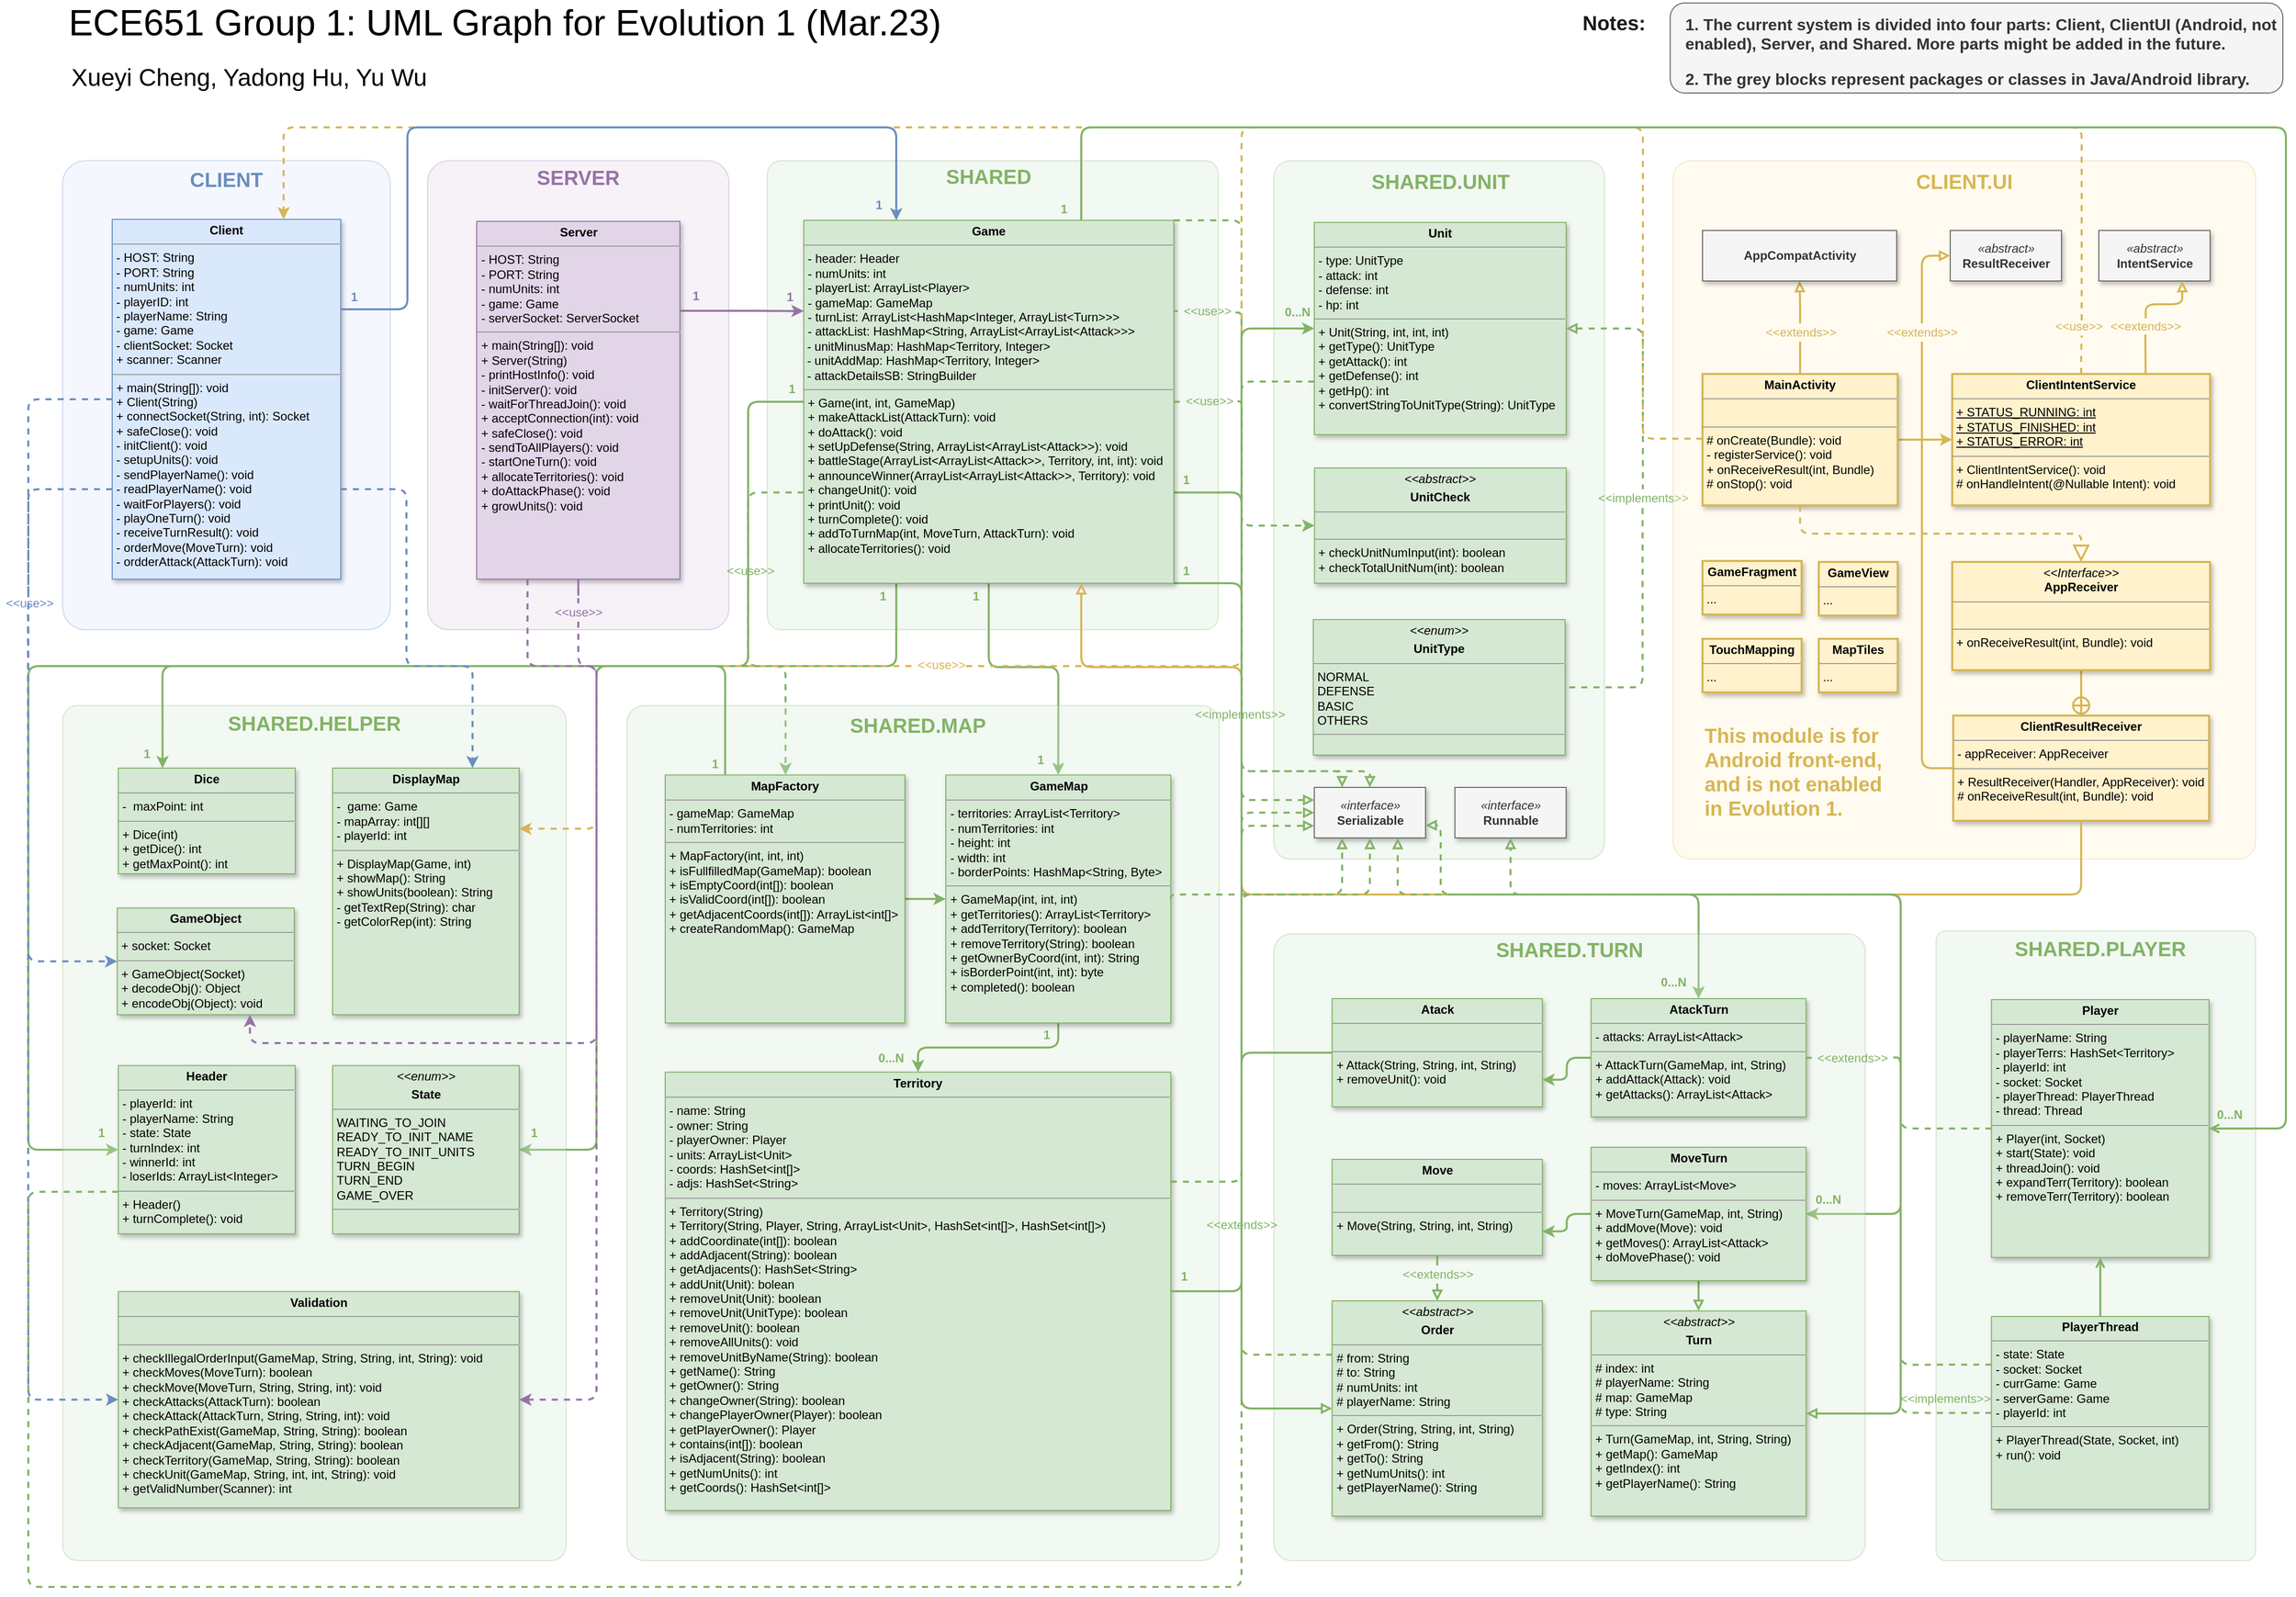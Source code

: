 <mxfile version="17.2.4" type="device"><diagram id="zokcblqlzYcIs4qJ-wWu" name="第 1 页"><mxGraphModel dx="3100" dy="1858" grid="0" gridSize="10" guides="1" tooltips="1" connect="1" arrows="1" fold="1" page="1" pageScale="1" pageWidth="2336" pageHeight="1654" math="0" shadow="0"><root><mxCell id="0"/><mxCell id="1" parent="0"/><mxCell id="TkX8CQaS5dM10oDUDWFT-97" value="" style="group" vertex="1" connectable="0" parent="1"><mxGeometry x="1284" y="207" width="386" height="691" as="geometry"/></mxCell><mxCell id="TkX8CQaS5dM10oDUDWFT-40" value="" style="rounded=1;whiteSpace=wrap;html=1;shadow=0;fillColor=#d5e8d4;strokeColor=#82b366;opacity=30;arcSize=5;" vertex="1" parent="TkX8CQaS5dM10oDUDWFT-97"><mxGeometry y="0.004" width="327" height="690.996" as="geometry"/></mxCell><mxCell id="TkX8CQaS5dM10oDUDWFT-248" style="edgeStyle=orthogonalEdgeStyle;rounded=1;orthogonalLoop=1;jettySize=auto;html=1;exitX=0;exitY=0.75;exitDx=0;exitDy=0;entryX=0.25;entryY=0;entryDx=0;entryDy=0;dashed=1;labelBackgroundColor=#FFF2CC;fontSize=12;fontColor=#82B366;startArrow=none;startFill=0;endArrow=block;endFill=0;endSize=6;strokeColor=#82b366;strokeWidth=2;fillColor=#d5e8d4;" edge="1" parent="TkX8CQaS5dM10oDUDWFT-97" source="TkX8CQaS5dM10oDUDWFT-24" target="TkX8CQaS5dM10oDUDWFT-167"><mxGeometry relative="1" as="geometry"><Array as="points"><mxPoint x="-32" y="219"/><mxPoint x="-32" y="604"/><mxPoint x="68" y="604"/></Array></mxGeometry></mxCell><mxCell id="TkX8CQaS5dM10oDUDWFT-24" value="&lt;p style=&quot;margin: 0px ; margin-top: 4px ; text-align: center&quot;&gt;&lt;b&gt;Unit&lt;/b&gt;&lt;br&gt;&lt;/p&gt;&lt;hr size=&quot;1&quot;&gt;&lt;p style=&quot;margin: 0px ; margin-left: 4px&quot;&gt;- type: UnitType&lt;/p&gt;&lt;p style=&quot;margin: 0px ; margin-left: 4px&quot;&gt;- attack: int&lt;/p&gt;&lt;p style=&quot;margin: 0px ; margin-left: 4px&quot;&gt;- defense: int&lt;/p&gt;&lt;p style=&quot;margin: 0px ; margin-left: 4px&quot;&gt;- hp: int&lt;/p&gt;&lt;hr size=&quot;1&quot;&gt;&lt;p style=&quot;margin: 0px ; margin-left: 4px&quot;&gt;+ Unit(String, int, int, int)&lt;/p&gt;&lt;p style=&quot;margin: 0px ; margin-left: 4px&quot;&gt;+ getType(): UnitType&lt;/p&gt;&lt;p style=&quot;margin: 0px ; margin-left: 4px&quot;&gt;+ getAttack(): int&lt;/p&gt;&lt;p style=&quot;margin: 0px ; margin-left: 4px&quot;&gt;+ getDefense(): int&lt;/p&gt;&lt;p style=&quot;margin: 0px ; margin-left: 4px&quot;&gt;+ getHp(): int&lt;/p&gt;&lt;p style=&quot;margin: 0px ; margin-left: 4px&quot;&gt;+ convertStringToUnitType(String): UnitType&lt;/p&gt;&lt;p style=&quot;margin: 0px ; margin-left: 4px&quot;&gt;&lt;br&gt;&lt;/p&gt;" style="verticalAlign=top;align=left;overflow=fill;fontSize=12;fontFamily=Helvetica;html=1;shadow=1;fillColor=#d5e8d4;strokeColor=#82b366;" vertex="1" parent="TkX8CQaS5dM10oDUDWFT-97"><mxGeometry x="40" y="61.06" width="249.1" height="209.94" as="geometry"/></mxCell><mxCell id="TkX8CQaS5dM10oDUDWFT-25" value="&lt;p style=&quot;margin: 0px ; margin-top: 4px ; text-align: center&quot;&gt;&lt;i&gt;&amp;lt;&amp;lt;abstract&amp;gt;&amp;gt;&lt;/i&gt;&lt;b&gt;&lt;br&gt;&lt;/b&gt;&lt;/p&gt;&lt;p style=&quot;margin: 0px ; margin-top: 4px ; text-align: center&quot;&gt;&lt;b&gt;UnitCheck&lt;/b&gt;&lt;br&gt;&lt;/p&gt;&lt;hr size=&quot;1&quot;&gt;&lt;p style=&quot;margin: 0px ; margin-left: 4px&quot;&gt;&lt;br&gt;&lt;/p&gt;&lt;hr size=&quot;1&quot;&gt;&lt;p style=&quot;margin: 0px ; margin-left: 4px&quot;&gt;+ checkUnitNumInput(int): boolean&lt;/p&gt;&lt;p style=&quot;margin: 0px ; margin-left: 4px&quot;&gt;+ checkTotalUnitNum(int): boolean&lt;/p&gt;&lt;p style=&quot;margin: 0px ; margin-left: 4px&quot;&gt;&lt;br&gt;&lt;/p&gt;" style="verticalAlign=top;align=left;overflow=fill;fontSize=12;fontFamily=Helvetica;html=1;shadow=1;fillColor=#d5e8d4;strokeColor=#82b366;" vertex="1" parent="TkX8CQaS5dM10oDUDWFT-97"><mxGeometry x="40.25" y="304" width="248.85" height="114" as="geometry"/></mxCell><mxCell id="TkX8CQaS5dM10oDUDWFT-26" value="&lt;p style=&quot;margin: 0px ; margin-top: 4px ; text-align: center&quot;&gt;&lt;i&gt;&amp;lt;&amp;lt;enum&amp;gt;&amp;gt;&lt;/i&gt;&lt;/p&gt;&lt;p style=&quot;margin: 0px ; margin-top: 4px ; text-align: center&quot;&gt;&lt;b&gt;UnitType&lt;/b&gt;&lt;br&gt;&lt;/p&gt;&lt;hr size=&quot;1&quot;&gt;&lt;p style=&quot;margin: 0px ; margin-left: 4px&quot;&gt;NORMAL&lt;/p&gt;&lt;p style=&quot;margin: 0px ; margin-left: 4px&quot;&gt;DEFENSE&lt;/p&gt;&lt;p style=&quot;margin: 0px ; margin-left: 4px&quot;&gt;BASIC&lt;/p&gt;&lt;p style=&quot;margin: 0px ; margin-left: 4px&quot;&gt;OTHERS&lt;/p&gt;&lt;hr size=&quot;1&quot;&gt;&lt;p style=&quot;margin: 0px ; margin-left: 4px&quot;&gt;&lt;br&gt;&lt;/p&gt;&lt;p style=&quot;margin: 0px ; margin-left: 4px&quot;&gt;&lt;br&gt;&lt;/p&gt;" style="verticalAlign=top;align=left;overflow=fill;fontSize=12;fontFamily=Helvetica;html=1;shadow=1;fillColor=#d5e8d4;strokeColor=#82b366;" vertex="1" parent="TkX8CQaS5dM10oDUDWFT-97"><mxGeometry x="39" y="454" width="249" height="134" as="geometry"/></mxCell><mxCell id="TkX8CQaS5dM10oDUDWFT-84" value="&lt;font style=&quot;font-size: 20px&quot; color=&quot;#82b366&quot;&gt;&lt;b&gt;SHARED.UNIT&lt;/b&gt;&lt;/font&gt;" style="text;html=1;strokeColor=none;fillColor=none;align=center;verticalAlign=middle;whiteSpace=wrap;rounded=0;shadow=0;fontColor=#9673A6;opacity=30;" vertex="1" parent="TkX8CQaS5dM10oDUDWFT-97"><mxGeometry x="102.715" width="123.569" height="39.683" as="geometry"/></mxCell><mxCell id="TkX8CQaS5dM10oDUDWFT-167" value="&lt;i&gt;«interface»&lt;br&gt;&lt;/i&gt;&lt;b&gt;Serializable&lt;/b&gt;" style="html=1;fillColor=#f5f5f5;fontColor=#333333;strokeColor=#666666;shadow=1;" vertex="1" parent="TkX8CQaS5dM10oDUDWFT-97"><mxGeometry x="40" y="620" width="110" height="50" as="geometry"/></mxCell><mxCell id="TkX8CQaS5dM10oDUDWFT-99" value="&lt;i&gt;«interface»&lt;br&gt;&lt;/i&gt;&lt;b&gt;Runnable&lt;/b&gt;" style="html=1;fillColor=#f5f5f5;fontColor=#333333;strokeColor=#666666;shadow=1;" vertex="1" parent="TkX8CQaS5dM10oDUDWFT-97"><mxGeometry x="179.1" y="620" width="110" height="50" as="geometry"/></mxCell><mxCell id="TkX8CQaS5dM10oDUDWFT-183" value="&lt;b&gt;&lt;font color=&quot;#82b366&quot;&gt;0...N&lt;/font&gt;&lt;/b&gt;" style="text;html=1;align=center;verticalAlign=middle;resizable=0;points=[];autosize=1;strokeColor=none;fillColor=none;" vertex="1" parent="TkX8CQaS5dM10oDUDWFT-97"><mxGeometry x="5" y="141.0" width="36" height="18" as="geometry"/></mxCell><mxCell id="TkX8CQaS5dM10oDUDWFT-185" value="&lt;font color=&quot;#82b366&quot;&gt;&amp;lt;&amp;lt;implements&amp;gt;&amp;gt;&lt;/font&gt;" style="text;html=1;align=center;verticalAlign=middle;resizable=0;points=[];autosize=1;strokeColor=none;fillColor=none;fontSize=12;fontColor=#D6B656;" vertex="1" parent="TkX8CQaS5dM10oDUDWFT-97"><mxGeometry x="315" y="325" width="100" height="18" as="geometry"/></mxCell><mxCell id="TkX8CQaS5dM10oDUDWFT-186" value="" style="edgeStyle=orthogonalEdgeStyle;rounded=1;orthogonalLoop=1;jettySize=auto;html=1;exitX=1;exitY=0.5;exitDx=0;exitDy=0;labelBackgroundColor=#FFF2CC;fontSize=12;fontColor=#82B366;startArrow=block;startFill=0;endArrow=none;endFill=0;strokeColor=#82b366;strokeWidth=2;dashed=1;fillColor=#d5e8d4;" edge="1" parent="TkX8CQaS5dM10oDUDWFT-97" source="TkX8CQaS5dM10oDUDWFT-24" target="TkX8CQaS5dM10oDUDWFT-185"><mxGeometry relative="1" as="geometry"><mxPoint x="1573.1" y="373.03" as="sourcePoint"/><mxPoint x="1572" y="728" as="targetPoint"/></mxGeometry></mxCell><mxCell id="TkX8CQaS5dM10oDUDWFT-184" style="edgeStyle=orthogonalEdgeStyle;rounded=1;orthogonalLoop=1;jettySize=auto;html=1;entryX=1;entryY=0.5;entryDx=0;entryDy=0;labelBackgroundColor=#FFF2CC;fontSize=12;fontColor=#82B366;startArrow=none;startFill=0;endArrow=none;endFill=0;strokeColor=#82b366;strokeWidth=2;dashed=1;fillColor=#d5e8d4;exitX=0.497;exitY=1.04;exitDx=0;exitDy=0;exitPerimeter=0;" edge="1" parent="TkX8CQaS5dM10oDUDWFT-97" source="TkX8CQaS5dM10oDUDWFT-185" target="TkX8CQaS5dM10oDUDWFT-26"><mxGeometry relative="1" as="geometry"/></mxCell><mxCell id="TkX8CQaS5dM10oDUDWFT-95" value="" style="rounded=1;whiteSpace=wrap;html=1;shadow=0;fillColor=#d5e8d4;strokeColor=#82b366;opacity=30;arcSize=3;" vertex="1" parent="1"><mxGeometry x="783" y="207" width="446" height="464" as="geometry"/></mxCell><mxCell id="TkX8CQaS5dM10oDUDWFT-155" style="edgeStyle=orthogonalEdgeStyle;rounded=1;orthogonalLoop=1;jettySize=auto;html=1;exitX=0.5;exitY=1;exitDx=0;exitDy=0;entryX=0.5;entryY=0;entryDx=0;entryDy=0;labelBackgroundColor=#FFF2CC;fontSize=12;fontColor=#D6B656;startArrow=none;startFill=0;endArrow=classic;endFill=1;strokeColor=#82b366;strokeWidth=2;fillColor=#d5e8d4;" edge="1" parent="1" source="TkX8CQaS5dM10oDUDWFT-27" target="TkX8CQaS5dM10oDUDWFT-13"><mxGeometry relative="1" as="geometry"><Array as="points"><mxPoint x="1002" y="708"/><mxPoint x="1071" y="708"/></Array></mxGeometry></mxCell><mxCell id="TkX8CQaS5dM10oDUDWFT-158" style="edgeStyle=orthogonalEdgeStyle;rounded=1;orthogonalLoop=1;jettySize=auto;html=1;exitX=0.25;exitY=1;exitDx=0;exitDy=0;entryX=0;entryY=0.5;entryDx=0;entryDy=0;labelBackgroundColor=#FFF2CC;fontSize=12;fontColor=#D6B656;startArrow=none;startFill=0;endArrow=classic;endFill=1;strokeColor=#82b366;strokeWidth=2;fillColor=#d5e8d4;" edge="1" parent="1" source="TkX8CQaS5dM10oDUDWFT-27" target="TkX8CQaS5dM10oDUDWFT-10"><mxGeometry relative="1" as="geometry"><Array as="points"><mxPoint x="911" y="707"/><mxPoint x="52" y="707"/><mxPoint x="52" y="1186"/></Array></mxGeometry></mxCell><mxCell id="TkX8CQaS5dM10oDUDWFT-161" style="edgeStyle=orthogonalEdgeStyle;rounded=1;orthogonalLoop=1;jettySize=auto;html=1;exitX=0.471;exitY=1.02;exitDx=0;exitDy=0;entryX=0.5;entryY=0;entryDx=0;entryDy=0;labelBackgroundColor=#FFF2CC;fontSize=12;fontColor=#D6B656;startArrow=none;startFill=0;endArrow=classic;endFill=1;strokeColor=#82b366;strokeWidth=2;fillColor=#d5e8d4;dashed=1;exitPerimeter=0;" edge="1" parent="1" source="TkX8CQaS5dM10oDUDWFT-162" target="TkX8CQaS5dM10oDUDWFT-14"><mxGeometry relative="1" as="geometry"><Array as="points"><mxPoint x="764" y="707"/><mxPoint x="801" y="707"/><mxPoint x="801" y="815"/></Array></mxGeometry></mxCell><mxCell id="TkX8CQaS5dM10oDUDWFT-187" style="edgeStyle=orthogonalEdgeStyle;rounded=1;orthogonalLoop=1;jettySize=auto;html=1;exitX=1;exitY=0.569;exitDx=0;exitDy=0;entryX=0;entryY=0.5;entryDx=0;entryDy=0;dashed=1;labelBackgroundColor=#FFF2CC;fontSize=12;fontColor=#82B366;startArrow=none;startFill=0;endArrow=classic;endFill=1;strokeColor=#82b366;strokeWidth=2;fillColor=#d5e8d4;exitPerimeter=0;" edge="1" parent="1" source="TkX8CQaS5dM10oDUDWFT-201" target="TkX8CQaS5dM10oDUDWFT-25"><mxGeometry relative="1" as="geometry"><Array as="points"><mxPoint x="1252" y="357"/><mxPoint x="1252" y="568"/></Array></mxGeometry></mxCell><mxCell id="TkX8CQaS5dM10oDUDWFT-188" style="edgeStyle=orthogonalEdgeStyle;rounded=1;orthogonalLoop=1;jettySize=auto;html=1;exitX=1;exitY=0.75;exitDx=0;exitDy=0;entryX=0.5;entryY=0;entryDx=0;entryDy=0;labelBackgroundColor=#FFF2CC;fontSize=12;fontColor=#82B366;startArrow=none;startFill=0;endArrow=classic;endFill=1;strokeColor=#82b366;strokeWidth=2;fillColor=#d5e8d4;" edge="1" parent="1" source="TkX8CQaS5dM10oDUDWFT-27" target="TkX8CQaS5dM10oDUDWFT-20"><mxGeometry relative="1" as="geometry"><Array as="points"><mxPoint x="1252" y="535"/><mxPoint x="1252" y="933"/><mxPoint x="1704" y="933"/></Array></mxGeometry></mxCell><mxCell id="TkX8CQaS5dM10oDUDWFT-191" style="edgeStyle=orthogonalEdgeStyle;rounded=1;orthogonalLoop=1;jettySize=auto;html=1;exitX=1;exitY=1;exitDx=0;exitDy=0;entryX=1;entryY=0.5;entryDx=0;entryDy=0;labelBackgroundColor=#FFF2CC;fontSize=12;fontColor=#82B366;startArrow=none;startFill=0;endArrow=classic;endFill=1;strokeColor=#82b366;strokeWidth=2;fillColor=#d5e8d4;" edge="1" parent="1" source="TkX8CQaS5dM10oDUDWFT-27" target="TkX8CQaS5dM10oDUDWFT-21"><mxGeometry relative="1" as="geometry"><Array as="points"><mxPoint x="1252" y="625"/><mxPoint x="1252" y="933"/><mxPoint x="1904" y="933"/><mxPoint x="1904" y="1249"/></Array></mxGeometry></mxCell><mxCell id="TkX8CQaS5dM10oDUDWFT-218" style="edgeStyle=orthogonalEdgeStyle;rounded=1;orthogonalLoop=1;jettySize=auto;html=1;exitX=0;exitY=0.5;exitDx=0;exitDy=0;entryX=1;entryY=0.5;entryDx=0;entryDy=0;labelBackgroundColor=#FFF2CC;fontSize=12;fontColor=#9673A6;startArrow=none;startFill=0;endArrow=classic;endFill=1;strokeColor=#82b366;strokeWidth=2;fillColor=#d5e8d4;" edge="1" parent="1" source="TkX8CQaS5dM10oDUDWFT-27" target="TkX8CQaS5dM10oDUDWFT-11"><mxGeometry relative="1" as="geometry"><Array as="points"><mxPoint x="764" y="446"/><mxPoint x="764" y="707"/><mxPoint x="614" y="707"/><mxPoint x="614" y="1186"/></Array></mxGeometry></mxCell><mxCell id="TkX8CQaS5dM10oDUDWFT-249" style="edgeStyle=orthogonalEdgeStyle;rounded=1;orthogonalLoop=1;jettySize=auto;html=1;exitX=1;exitY=0;exitDx=0;exitDy=0;entryX=0.5;entryY=0;entryDx=0;entryDy=0;dashed=1;labelBackgroundColor=#FFF2CC;fontSize=12;fontColor=#82B366;startArrow=none;startFill=0;endArrow=block;endFill=0;endSize=6;strokeColor=#82b366;strokeWidth=2;fillColor=#d5e8d4;" edge="1" parent="1" source="TkX8CQaS5dM10oDUDWFT-27" target="TkX8CQaS5dM10oDUDWFT-167"><mxGeometry relative="1" as="geometry"><Array as="points"><mxPoint x="1252" y="266"/><mxPoint x="1252" y="811"/><mxPoint x="1379" y="811"/></Array></mxGeometry></mxCell><mxCell id="TkX8CQaS5dM10oDUDWFT-27" value="&lt;p style=&quot;margin: 0px ; margin-top: 4px ; text-align: center&quot;&gt;&lt;b&gt;Game&lt;/b&gt;&lt;br&gt;&lt;/p&gt;&lt;hr size=&quot;1&quot;&gt;&lt;p style=&quot;margin: 0px ; margin-left: 4px&quot;&gt;- header: Header&lt;br&gt;&lt;/p&gt;&lt;p style=&quot;margin: 0px ; margin-left: 4px&quot;&gt;- numUnits: int&lt;/p&gt;&lt;p style=&quot;margin: 0px ; margin-left: 4px&quot;&gt;- playerList: ArrayList&amp;lt;Player&amp;gt;&lt;/p&gt;&lt;p style=&quot;margin: 0px ; margin-left: 4px&quot;&gt;- gameMap: GameMap&lt;/p&gt;&lt;p style=&quot;margin: 0px ; margin-left: 4px&quot;&gt;- turnList:&amp;nbsp;ArrayList&amp;lt;HashMap&amp;lt;Integer, ArrayList&amp;lt;Turn&amp;gt;&amp;gt;&amp;gt;&lt;/p&gt;&lt;p style=&quot;margin: 0px ; margin-left: 4px&quot;&gt;- attackList: HashMap&amp;lt;String, ArrayList&amp;lt;ArrayList&amp;lt;Attack&amp;gt;&amp;gt;&amp;gt;&lt;/p&gt;&amp;nbsp;- unitMinusMap: HashMap&amp;lt;Territory, Integer&amp;gt;&lt;br&gt;&amp;nbsp;- unitAddMap: HashMap&amp;lt;Territory, Integer&amp;gt;&lt;br&gt;&amp;nbsp;- attackDetailsSB: StringBuilder&lt;br&gt;&lt;hr size=&quot;1&quot;&gt;&lt;p style=&quot;margin: 0px ; margin-left: 4px&quot;&gt;+ Game(int, int, GameMap)&lt;/p&gt;&lt;p style=&quot;margin: 0px ; margin-left: 4px&quot;&gt;+ makeAttackList(AttackTurn): void&lt;/p&gt;&lt;p style=&quot;margin: 0px ; margin-left: 4px&quot;&gt;+ doAttack(): void&lt;/p&gt;&lt;p style=&quot;margin: 0px ; margin-left: 4px&quot;&gt;+ setUpDefense(String, ArrayList&amp;lt;ArrayList&amp;lt;Attack&amp;gt;&amp;gt;): void&lt;/p&gt;&lt;p style=&quot;margin: 0px ; margin-left: 4px&quot;&gt;+ battleStage(ArrayList&amp;lt;ArrayList&amp;lt;Attack&amp;gt;&amp;gt;, Territory, int, int): void&lt;/p&gt;&lt;p style=&quot;margin: 0px ; margin-left: 4px&quot;&gt;+ announceWinner(ArrayList&amp;lt;ArrayList&amp;lt;Attack&amp;gt;&amp;gt;, Territory): void&lt;/p&gt;&lt;p style=&quot;margin: 0px ; margin-left: 4px&quot;&gt;+ changeUnit(): void&lt;/p&gt;&lt;p style=&quot;margin: 0px ; margin-left: 4px&quot;&gt;+ printUnit(): void&lt;/p&gt;&lt;p style=&quot;margin: 0px ; margin-left: 4px&quot;&gt;+ turnComplete(): void&lt;/p&gt;&lt;p style=&quot;margin: 0px ; margin-left: 4px&quot;&gt;+ addToTurnMap(int, MoveTurn, AttackTurn): void&lt;/p&gt;&lt;p style=&quot;margin: 0px ; margin-left: 4px&quot;&gt;+ allocateTerritories(): void&lt;/p&gt;&lt;p style=&quot;margin: 0px ; margin-left: 4px&quot;&gt;&lt;br&gt;&lt;/p&gt;" style="verticalAlign=top;align=left;overflow=fill;fontSize=12;fontFamily=Helvetica;html=1;fillColor=#d5e8d4;strokeColor=#82b366;shadow=1;" vertex="1" parent="1"><mxGeometry x="819" y="266" width="366" height="359" as="geometry"/></mxCell><mxCell id="TkX8CQaS5dM10oDUDWFT-29" value="" style="group" vertex="1" connectable="0" parent="1"><mxGeometry x="86" y="746" width="498" height="846" as="geometry"/></mxCell><mxCell id="TkX8CQaS5dM10oDUDWFT-28" value="" style="rounded=1;whiteSpace=wrap;html=1;shadow=0;fillColor=#d5e8d4;strokeColor=#82b366;opacity=30;arcSize=3;" vertex="1" parent="TkX8CQaS5dM10oDUDWFT-29"><mxGeometry width="498" height="846" as="geometry"/></mxCell><mxCell id="TkX8CQaS5dM10oDUDWFT-7" value="&lt;p style=&quot;margin: 0px ; margin-top: 4px ; text-align: center&quot;&gt;&lt;b&gt;Dice&lt;/b&gt;&lt;/p&gt;&lt;hr size=&quot;1&quot;&gt;&lt;p style=&quot;margin: 0px ; margin-left: 4px&quot;&gt;-&amp;nbsp; maxPoint: int&lt;/p&gt;&lt;hr size=&quot;1&quot;&gt;&lt;p style=&quot;margin: 0px ; margin-left: 4px&quot;&gt;+ Dice(int)&lt;br&gt;&lt;/p&gt;&lt;p style=&quot;margin: 0px ; margin-left: 4px&quot;&gt;+ getDice(): int&lt;/p&gt;&lt;p style=&quot;margin: 0px ; margin-left: 4px&quot;&gt;+ getMaxPoint(): int&lt;/p&gt;" style="verticalAlign=top;align=left;overflow=fill;fontSize=12;fontFamily=Helvetica;html=1;fillColor=#d5e8d4;strokeColor=#82b366;shadow=1;" vertex="1" parent="TkX8CQaS5dM10oDUDWFT-29"><mxGeometry x="55" y="61.95" width="175" height="104.54" as="geometry"/></mxCell><mxCell id="TkX8CQaS5dM10oDUDWFT-8" value="&lt;p style=&quot;margin: 0px ; margin-top: 4px ; text-align: center&quot;&gt;&lt;b&gt;DisplayMap&lt;/b&gt;&lt;/p&gt;&lt;hr size=&quot;1&quot;&gt;&lt;p style=&quot;margin: 0px ; margin-left: 4px&quot;&gt;-&amp;nbsp; game: Game&lt;/p&gt;&lt;p style=&quot;margin: 0px ; margin-left: 4px&quot;&gt;- mapArray: int[][]&lt;/p&gt;&lt;p style=&quot;margin: 0px ; margin-left: 4px&quot;&gt;- playerId: int&lt;/p&gt;&lt;hr size=&quot;1&quot;&gt;&lt;p style=&quot;margin: 0px ; margin-left: 4px&quot;&gt;+ DisplayMap(Game, int)&lt;br&gt;&lt;/p&gt;&lt;p style=&quot;margin: 0px ; margin-left: 4px&quot;&gt;+ showMap(): String&lt;/p&gt;&lt;p style=&quot;margin: 0px ; margin-left: 4px&quot;&gt;+ showUnits(boolean): String&lt;/p&gt;&lt;p style=&quot;margin: 0px ; margin-left: 4px&quot;&gt;- getTextRep(String): char&lt;/p&gt;&lt;p style=&quot;margin: 0px ; margin-left: 4px&quot;&gt;- getColorRep(int): String&lt;/p&gt;" style="verticalAlign=top;align=left;overflow=fill;fontSize=12;fontFamily=Helvetica;html=1;fillColor=#d5e8d4;strokeColor=#82b366;shadow=1;" vertex="1" parent="TkX8CQaS5dM10oDUDWFT-29"><mxGeometry x="267" y="61.95" width="184.5" height="243.927" as="geometry"/></mxCell><mxCell id="TkX8CQaS5dM10oDUDWFT-9" value="&lt;p style=&quot;margin: 0px ; margin-top: 4px ; text-align: center&quot;&gt;&lt;b&gt;GameObject&lt;/b&gt;&lt;/p&gt;&lt;hr size=&quot;1&quot;&gt;&lt;p style=&quot;margin: 0px ; margin-left: 4px&quot;&gt;+ socket: Socket&lt;/p&gt;&lt;hr size=&quot;1&quot;&gt;&lt;p style=&quot;margin: 0px ; margin-left: 4px&quot;&gt;+ GameObject(Socket)&lt;br&gt;&lt;/p&gt;&lt;p style=&quot;margin: 0px ; margin-left: 4px&quot;&gt;+ decodeObj(): Object&lt;/p&gt;&lt;p style=&quot;margin: 0px ; margin-left: 4px&quot;&gt;+ encodeObj(Object): void&lt;/p&gt;" style="verticalAlign=top;align=left;overflow=fill;fontSize=12;fontFamily=Helvetica;html=1;fillColor=#d5e8d4;strokeColor=#82b366;shadow=1;" vertex="1" parent="TkX8CQaS5dM10oDUDWFT-29"><mxGeometry x="54" y="200.368" width="175" height="105.508" as="geometry"/></mxCell><mxCell id="TkX8CQaS5dM10oDUDWFT-10" value="&lt;p style=&quot;margin: 0px ; margin-top: 4px ; text-align: center&quot;&gt;&lt;b&gt;Header&lt;/b&gt;&lt;/p&gt;&lt;hr size=&quot;1&quot;&gt;&lt;p style=&quot;margin: 0px ; margin-left: 4px&quot;&gt;- playerId: int&lt;/p&gt;&lt;p style=&quot;margin: 0px ; margin-left: 4px&quot;&gt;- playerName: String&lt;/p&gt;&lt;p style=&quot;margin: 0px ; margin-left: 4px&quot;&gt;- state: State&lt;/p&gt;&lt;p style=&quot;margin: 0px ; margin-left: 4px&quot;&gt;- turnIndex: int&lt;/p&gt;&lt;p style=&quot;margin: 0px ; margin-left: 4px&quot;&gt;- winnerId: int&lt;/p&gt;&lt;p style=&quot;margin: 0px ; margin-left: 4px&quot;&gt;- loserIds: ArrayList&amp;lt;Integer&amp;gt;&lt;/p&gt;&lt;hr size=&quot;1&quot;&gt;&lt;p style=&quot;margin: 0px ; margin-left: 4px&quot;&gt;+ Header()&lt;br&gt;&lt;/p&gt;&lt;p style=&quot;margin: 0px ; margin-left: 4px&quot;&gt;+ turnComplete(): void&lt;/p&gt;" style="verticalAlign=top;align=left;overflow=fill;fontSize=12;fontFamily=Helvetica;html=1;shadow=1;fillColor=#d5e8d4;strokeColor=#82b366;" vertex="1" parent="TkX8CQaS5dM10oDUDWFT-29"><mxGeometry x="55" y="356.211" width="175" height="166.49" as="geometry"/></mxCell><mxCell id="TkX8CQaS5dM10oDUDWFT-11" value="&lt;p style=&quot;margin: 0px ; margin-top: 4px ; text-align: center&quot;&gt;&lt;i&gt;&amp;lt;&amp;lt;enum&amp;gt;&amp;gt;&lt;/i&gt;&lt;/p&gt;&lt;p style=&quot;margin: 0px ; margin-top: 4px ; text-align: center&quot;&gt;&lt;b&gt;State&lt;/b&gt;&lt;/p&gt;&lt;hr size=&quot;1&quot;&gt;&lt;p style=&quot;margin: 0px ; margin-left: 4px&quot;&gt;WAITING_TO_JOIN&lt;/p&gt;&lt;p style=&quot;margin: 0px ; margin-left: 4px&quot;&gt;READY_TO_INIT_NAME&lt;/p&gt;&lt;p style=&quot;margin: 0px ; margin-left: 4px&quot;&gt;READY_TO_INIT_UNITS&lt;/p&gt;&lt;p style=&quot;margin: 0px ; margin-left: 4px&quot;&gt;TURN_BEGIN&lt;/p&gt;&lt;p style=&quot;margin: 0px ; margin-left: 4px&quot;&gt;TURN_END&lt;/p&gt;&lt;p style=&quot;margin: 0px ; margin-left: 4px&quot;&gt;GAME_OVER&lt;br&gt;&lt;/p&gt;&lt;hr size=&quot;1&quot;&gt;&lt;p style=&quot;margin: 0px ; margin-left: 4px&quot;&gt;&lt;br&gt;&lt;/p&gt;" style="verticalAlign=top;align=left;overflow=fill;fontSize=12;fontFamily=Helvetica;html=1;fillColor=#d5e8d4;strokeColor=#82b366;shadow=1;" vertex="1" parent="TkX8CQaS5dM10oDUDWFT-29"><mxGeometry x="267" y="356.211" width="184.5" height="166.49" as="geometry"/></mxCell><mxCell id="TkX8CQaS5dM10oDUDWFT-12" value="&lt;p style=&quot;margin: 0px ; margin-top: 4px ; text-align: center&quot;&gt;&lt;b&gt;Validation&lt;/b&gt;&lt;/p&gt;&lt;hr size=&quot;1&quot;&gt;&lt;p style=&quot;margin: 0px ; margin-left: 4px&quot;&gt;&lt;br&gt;&lt;/p&gt;&lt;hr size=&quot;1&quot;&gt;&lt;p style=&quot;margin: 0px ; margin-left: 4px&quot;&gt;+ checkIllegalOrderInput(GameMap, String, String, int, String): void&lt;br&gt;&lt;/p&gt;&lt;p style=&quot;margin: 0px ; margin-left: 4px&quot;&gt;+ checkMoves(MoveTurn): boolean&lt;/p&gt;&lt;p style=&quot;margin: 0px ; margin-left: 4px&quot;&gt;+ checkMove(MoveTurn, String, String, int): void&lt;/p&gt;&lt;p style=&quot;margin: 0px ; margin-left: 4px&quot;&gt;+ checkAttacks(AttackTurn): boolean&lt;/p&gt;&lt;p style=&quot;margin: 0px ; margin-left: 4px&quot;&gt;+ checkAttack(AttackTurn, String, String, int): void&lt;/p&gt;&lt;p style=&quot;margin: 0px ; margin-left: 4px&quot;&gt;+ checkPathExist(GameMap, String, String): boolean&lt;/p&gt;&lt;p style=&quot;margin: 0px ; margin-left: 4px&quot;&gt;+ checkAdjacent(GameMap, String, String): boolean&lt;/p&gt;&lt;p style=&quot;margin: 0px ; margin-left: 4px&quot;&gt;+ checkTerritory(GameMap, String, String): boolean&lt;/p&gt;&lt;p style=&quot;margin: 0px ; margin-left: 4px&quot;&gt;+ checkUnit(GameMap, String, int, int, String): void&lt;/p&gt;&lt;p style=&quot;margin: 0px ; margin-left: 4px&quot;&gt;+ getValidNumber(Scanner): int&lt;/p&gt;&lt;p style=&quot;margin: 0px ; margin-left: 4px&quot;&gt;&lt;br&gt;&lt;/p&gt;" style="verticalAlign=top;align=left;overflow=fill;fontSize=12;fontFamily=Helvetica;html=1;fillColor=#d5e8d4;strokeColor=#82b366;shadow=1;" vertex="1" parent="TkX8CQaS5dM10oDUDWFT-29"><mxGeometry x="55" y="579.81" width="396.5" height="213.92" as="geometry"/></mxCell><mxCell id="TkX8CQaS5dM10oDUDWFT-82" value="&lt;font style=&quot;font-size: 20px&quot; color=&quot;#82b366&quot;&gt;&lt;b&gt;SHARED.HELPER&lt;/b&gt;&lt;/font&gt;" style="text;html=1;strokeColor=none;fillColor=none;align=center;verticalAlign=middle;whiteSpace=wrap;rounded=0;shadow=0;fontColor=#9673A6;opacity=30;" vertex="1" parent="TkX8CQaS5dM10oDUDWFT-29"><mxGeometry x="186" y="2" width="126" height="29.039" as="geometry"/></mxCell><mxCell id="TkX8CQaS5dM10oDUDWFT-159" value="&lt;b&gt;&lt;font color=&quot;#82b366&quot;&gt;1&lt;/font&gt;&lt;/b&gt;" style="text;html=1;align=center;verticalAlign=middle;resizable=0;points=[];autosize=1;strokeColor=none;fillColor=none;" vertex="1" parent="TkX8CQaS5dM10oDUDWFT-29"><mxGeometry x="30" y="414" width="16" height="18" as="geometry"/></mxCell><mxCell id="TkX8CQaS5dM10oDUDWFT-173" value="&lt;b&gt;&lt;font color=&quot;#82b366&quot;&gt;1&lt;/font&gt;&lt;/b&gt;" style="text;html=1;align=center;verticalAlign=middle;resizable=0;points=[];autosize=1;strokeColor=none;fillColor=none;" vertex="1" parent="TkX8CQaS5dM10oDUDWFT-29"><mxGeometry x="75" y="39" width="16" height="18" as="geometry"/></mxCell><mxCell id="TkX8CQaS5dM10oDUDWFT-220" value="&lt;b&gt;&lt;font color=&quot;#82b366&quot;&gt;1&lt;/font&gt;&lt;/b&gt;" style="text;html=1;align=center;verticalAlign=middle;resizable=0;points=[];autosize=1;strokeColor=none;fillColor=none;" vertex="1" parent="TkX8CQaS5dM10oDUDWFT-29"><mxGeometry x="458" y="414" width="16" height="18" as="geometry"/></mxCell><mxCell id="TkX8CQaS5dM10oDUDWFT-39" value="" style="group" vertex="1" connectable="0" parent="1"><mxGeometry x="644" y="746" width="586" height="846" as="geometry"/></mxCell><mxCell id="TkX8CQaS5dM10oDUDWFT-38" value="" style="rounded=1;whiteSpace=wrap;html=1;shadow=0;fillColor=#d5e8d4;strokeColor=#82b366;opacity=30;arcSize=3;" vertex="1" parent="TkX8CQaS5dM10oDUDWFT-39"><mxGeometry width="586" height="846.0" as="geometry"/></mxCell><mxCell id="TkX8CQaS5dM10oDUDWFT-177" style="edgeStyle=orthogonalEdgeStyle;rounded=1;orthogonalLoop=1;jettySize=auto;html=1;exitX=0.5;exitY=1;exitDx=0;exitDy=0;entryX=0.5;entryY=0;entryDx=0;entryDy=0;labelBackgroundColor=#FFF2CC;fontSize=12;fontColor=#82B366;startArrow=none;startFill=0;endArrow=classic;endFill=1;strokeColor=#82b366;strokeWidth=2;fillColor=#d5e8d4;" edge="1" parent="TkX8CQaS5dM10oDUDWFT-39" source="TkX8CQaS5dM10oDUDWFT-13" target="TkX8CQaS5dM10oDUDWFT-15"><mxGeometry relative="1" as="geometry"/></mxCell><mxCell id="TkX8CQaS5dM10oDUDWFT-13" value="&lt;p style=&quot;margin: 0px ; margin-top: 4px ; text-align: center&quot;&gt;&lt;b&gt;GameMap&lt;/b&gt;&lt;/p&gt;&lt;hr size=&quot;1&quot;&gt;&lt;p style=&quot;margin: 0px ; margin-left: 4px&quot;&gt;- territories: ArrayList&amp;lt;Territory&amp;gt;&lt;br&gt;&lt;/p&gt;&lt;p style=&quot;margin: 0px ; margin-left: 4px&quot;&gt;- numTerritories: int&lt;/p&gt;&lt;p style=&quot;margin: 0px ; margin-left: 4px&quot;&gt;- height: int&lt;/p&gt;&lt;p style=&quot;margin: 0px ; margin-left: 4px&quot;&gt;- width: int&lt;/p&gt;&lt;p style=&quot;margin: 0px ; margin-left: 4px&quot;&gt;- borderPoints: HashMap&amp;lt;String, Byte&amp;gt;&lt;/p&gt;&lt;hr size=&quot;1&quot;&gt;&lt;p style=&quot;margin: 0px ; margin-left: 4px&quot;&gt;+ GameMap(int, int, int)&lt;/p&gt;&lt;p style=&quot;margin: 0px ; margin-left: 4px&quot;&gt;+ getTerritories(): ArrayList&amp;lt;Territory&amp;gt;&lt;/p&gt;&lt;p style=&quot;margin: 0px ; margin-left: 4px&quot;&gt;+ addTerritory(Territory): boolean&lt;/p&gt;&lt;p style=&quot;margin: 0px ; margin-left: 4px&quot;&gt;+ removeTerritory(String): boolean&lt;/p&gt;&lt;p style=&quot;margin: 0px ; margin-left: 4px&quot;&gt;+ getOwnerByCoord(int, int): String&lt;/p&gt;&lt;p style=&quot;margin: 0px ; margin-left: 4px&quot;&gt;+ isBorderPoint(int, int): byte&lt;/p&gt;&lt;p style=&quot;margin: 0px ; margin-left: 4px&quot;&gt;+ completed(): boolean&lt;/p&gt;" style="verticalAlign=top;align=left;overflow=fill;fontSize=12;fontFamily=Helvetica;html=1;shadow=1;fillColor=#d5e8d4;strokeColor=#82b366;" vertex="1" parent="TkX8CQaS5dM10oDUDWFT-39"><mxGeometry x="315.5" y="68.738" width="222.5" height="245.34" as="geometry"/></mxCell><mxCell id="TkX8CQaS5dM10oDUDWFT-174" style="edgeStyle=orthogonalEdgeStyle;rounded=1;orthogonalLoop=1;jettySize=auto;html=1;exitX=1;exitY=0.5;exitDx=0;exitDy=0;entryX=0;entryY=0.5;entryDx=0;entryDy=0;labelBackgroundColor=#FFF2CC;fontSize=12;fontColor=#82B366;startArrow=none;startFill=0;endArrow=classic;endFill=1;strokeColor=#82b366;strokeWidth=2;fillColor=#d5e8d4;" edge="1" parent="TkX8CQaS5dM10oDUDWFT-39" source="TkX8CQaS5dM10oDUDWFT-14" target="TkX8CQaS5dM10oDUDWFT-13"><mxGeometry relative="1" as="geometry"/></mxCell><mxCell id="TkX8CQaS5dM10oDUDWFT-14" value="&lt;p style=&quot;margin: 0px ; margin-top: 4px ; text-align: center&quot;&gt;&lt;b&gt;MapFactory&lt;/b&gt;&lt;/p&gt;&lt;hr size=&quot;1&quot;&gt;&lt;p style=&quot;margin: 0px ; margin-left: 4px&quot;&gt;- gameMap: GameMap&lt;br&gt;&lt;/p&gt;&lt;p style=&quot;margin: 0px ; margin-left: 4px&quot;&gt;- numTerritories: int&lt;/p&gt;&lt;hr size=&quot;1&quot;&gt;&lt;p style=&quot;margin: 0px ; margin-left: 4px&quot;&gt;+ MapFactory(int, int, int)&lt;/p&gt;&lt;p style=&quot;margin: 0px ; margin-left: 4px&quot;&gt;+ isFullfilledMap(GameMap): boolean&lt;br&gt;&lt;/p&gt;&lt;p style=&quot;margin: 0px ; margin-left: 4px&quot;&gt;+ isEmptyCoord(int[]): boolean&lt;br&gt;&lt;/p&gt;&lt;p style=&quot;margin: 0px ; margin-left: 4px&quot;&gt;+ isValidCoord(int[]): boolean&lt;/p&gt;&lt;p style=&quot;margin: 0px ; margin-left: 4px&quot;&gt;+ getAdjacentCoords(int[]): ArrayList&amp;lt;int[]&amp;gt;&lt;/p&gt;&lt;p style=&quot;margin: 0px ; margin-left: 4px&quot;&gt;+ createRandomMap(): GameMap&lt;/p&gt;" style="verticalAlign=top;align=left;overflow=fill;fontSize=12;fontFamily=Helvetica;html=1;fillColor=#d5e8d4;strokeColor=#82b366;shadow=1;" vertex="1" parent="TkX8CQaS5dM10oDUDWFT-39"><mxGeometry x="38" y="68.738" width="237" height="245.34" as="geometry"/></mxCell><mxCell id="TkX8CQaS5dM10oDUDWFT-15" value="&lt;p style=&quot;margin: 0px ; margin-top: 4px ; text-align: center&quot;&gt;&lt;b&gt;Territory&lt;/b&gt;&lt;/p&gt;&lt;hr size=&quot;1&quot;&gt;&lt;p style=&quot;margin: 0px ; margin-left: 4px&quot;&gt;- name: String&lt;br&gt;&lt;/p&gt;&lt;p style=&quot;margin: 0px ; margin-left: 4px&quot;&gt;- owner: String&lt;/p&gt;&lt;p style=&quot;margin: 0px ; margin-left: 4px&quot;&gt;- playerOwner: Player&lt;/p&gt;&lt;p style=&quot;margin: 0px ; margin-left: 4px&quot;&gt;- units: ArrayList&amp;lt;Unit&amp;gt;&lt;/p&gt;&lt;p style=&quot;margin: 0px ; margin-left: 4px&quot;&gt;- coords: HashSet&amp;lt;int[]&amp;gt;&lt;/p&gt;&lt;p style=&quot;margin: 0px ; margin-left: 4px&quot;&gt;- adjs: HashSet&amp;lt;String&amp;gt;&lt;/p&gt;&lt;hr size=&quot;1&quot;&gt;&lt;p style=&quot;margin: 0px ; margin-left: 4px&quot;&gt;+ Territory(String)&lt;/p&gt;&lt;p style=&quot;margin: 0px ; margin-left: 4px&quot;&gt;+ Territory(String, Player, String, ArrayList&amp;lt;Unit&amp;gt;, HashSet&amp;lt;int[]&amp;gt;, HashSet&amp;lt;int[]&amp;gt;)&lt;/p&gt;&lt;p style=&quot;margin: 0px ; margin-left: 4px&quot;&gt;+ addCoordinate(int[]): boolean&lt;/p&gt;&lt;p style=&quot;margin: 0px ; margin-left: 4px&quot;&gt;+ addAdjacent(String): boolean&lt;/p&gt;&lt;p style=&quot;margin: 0px ; margin-left: 4px&quot;&gt;+ getAdjacents(): HashSet&amp;lt;String&amp;gt;&lt;/p&gt;&lt;p style=&quot;margin: 0px ; margin-left: 4px&quot;&gt;+ addUnit(Unit): bolean&lt;/p&gt;&lt;p style=&quot;margin: 0px ; margin-left: 4px&quot;&gt;+ removeUnit(Unit): boolean&lt;/p&gt;&lt;p style=&quot;margin: 0px ; margin-left: 4px&quot;&gt;+ removeUnit(UnitType): boolean&lt;/p&gt;&lt;p style=&quot;margin: 0px ; margin-left: 4px&quot;&gt;+ removeUnit(): boolean&lt;/p&gt;&lt;p style=&quot;margin: 0px ; margin-left: 4px&quot;&gt;+ removeAllUnits(): void&lt;/p&gt;&lt;p style=&quot;margin: 0px ; margin-left: 4px&quot;&gt;+ removeUnitByName(String): boolean&lt;/p&gt;&lt;p style=&quot;margin: 0px ; margin-left: 4px&quot;&gt;+ getName(): String&lt;/p&gt;&lt;p style=&quot;margin: 0px ; margin-left: 4px&quot;&gt;+ getOwner(): String&lt;/p&gt;&lt;p style=&quot;margin: 0px ; margin-left: 4px&quot;&gt;+ changeOwner(String): boolean&lt;/p&gt;&lt;p style=&quot;margin: 0px ; margin-left: 4px&quot;&gt;+ changePlayerOwner(Player): boolean&lt;/p&gt;&lt;p style=&quot;margin: 0px ; margin-left: 4px&quot;&gt;+ getPlayerOwner(): Player&lt;/p&gt;&lt;p style=&quot;margin: 0px ; margin-left: 4px&quot;&gt;+ contains(int[]): boolean&lt;/p&gt;&lt;p style=&quot;margin: 0px ; margin-left: 4px&quot;&gt;+ isAdjacent(String): boolean&lt;/p&gt;&lt;p style=&quot;margin: 0px ; margin-left: 4px&quot;&gt;+ getNumUnits(): int&lt;/p&gt;&lt;p style=&quot;margin: 0px ; margin-left: 4px&quot;&gt;+ getCoords(): HashSet&amp;lt;int[]&amp;gt;&lt;/p&gt;&lt;p style=&quot;margin: 0px ; margin-left: 4px&quot;&gt;&lt;br&gt;&lt;/p&gt;" style="verticalAlign=top;align=left;overflow=fill;fontSize=12;fontFamily=Helvetica;html=1;shadow=1;fillColor=#d5e8d4;strokeColor=#82b366;" vertex="1" parent="TkX8CQaS5dM10oDUDWFT-39"><mxGeometry x="38" y="362.723" width="500" height="433.575" as="geometry"/></mxCell><mxCell id="TkX8CQaS5dM10oDUDWFT-83" value="&lt;font style=&quot;font-size: 20px&quot; color=&quot;#82b366&quot;&gt;&lt;b&gt;SHARED.MAP&lt;/b&gt;&lt;/font&gt;" style="text;html=1;strokeColor=none;fillColor=none;align=center;verticalAlign=middle;whiteSpace=wrap;rounded=0;shadow=0;fontColor=#9673A6;opacity=30;" vertex="1" parent="TkX8CQaS5dM10oDUDWFT-39"><mxGeometry x="225" y="3.173" width="126" height="31.725" as="geometry"/></mxCell><mxCell id="TkX8CQaS5dM10oDUDWFT-157" value="&lt;b&gt;&lt;font color=&quot;#82b366&quot;&gt;1&lt;/font&gt;&lt;/b&gt;" style="text;html=1;align=center;verticalAlign=middle;resizable=0;points=[];autosize=1;strokeColor=none;fillColor=none;" vertex="1" parent="TkX8CQaS5dM10oDUDWFT-39"><mxGeometry x="401" y="45" width="16" height="18" as="geometry"/></mxCell><mxCell id="TkX8CQaS5dM10oDUDWFT-172" value="&lt;b&gt;&lt;font color=&quot;#82b366&quot;&gt;1&lt;/font&gt;&lt;/b&gt;" style="text;html=1;align=center;verticalAlign=middle;resizable=0;points=[];autosize=1;strokeColor=none;fillColor=none;" vertex="1" parent="TkX8CQaS5dM10oDUDWFT-39"><mxGeometry x="79" y="49" width="16" height="18" as="geometry"/></mxCell><mxCell id="TkX8CQaS5dM10oDUDWFT-178" value="&lt;b&gt;&lt;font color=&quot;#82b366&quot;&gt;1&lt;/font&gt;&lt;/b&gt;" style="text;html=1;align=center;verticalAlign=middle;resizable=0;points=[];autosize=1;strokeColor=none;fillColor=none;" vertex="1" parent="TkX8CQaS5dM10oDUDWFT-39"><mxGeometry x="407" y="317.0" width="16" height="18" as="geometry"/></mxCell><mxCell id="TkX8CQaS5dM10oDUDWFT-179" value="&lt;b&gt;&lt;font color=&quot;#82b366&quot;&gt;0...N&lt;/font&gt;&lt;/b&gt;" style="text;html=1;align=center;verticalAlign=middle;resizable=0;points=[];autosize=1;strokeColor=none;fillColor=none;" vertex="1" parent="TkX8CQaS5dM10oDUDWFT-39"><mxGeometry x="243" y="340" width="36" height="18" as="geometry"/></mxCell><mxCell id="TkX8CQaS5dM10oDUDWFT-182" value="&lt;b&gt;&lt;font color=&quot;#82b366&quot;&gt;1&lt;/font&gt;&lt;/b&gt;" style="text;html=1;align=center;verticalAlign=middle;resizable=0;points=[];autosize=1;strokeColor=none;fillColor=none;" vertex="1" parent="TkX8CQaS5dM10oDUDWFT-39"><mxGeometry x="543" y="556" width="16" height="18" as="geometry"/></mxCell><mxCell id="TkX8CQaS5dM10oDUDWFT-45" value="" style="group" vertex="1" connectable="0" parent="1"><mxGeometry x="1284" y="972" width="610" height="620" as="geometry"/></mxCell><mxCell id="TkX8CQaS5dM10oDUDWFT-44" value="" style="rounded=1;whiteSpace=wrap;html=1;shadow=0;fillColor=#d5e8d4;strokeColor=#82b366;opacity=30;arcSize=3;" vertex="1" parent="TkX8CQaS5dM10oDUDWFT-45"><mxGeometry width="585" height="620" as="geometry"/></mxCell><mxCell id="TkX8CQaS5dM10oDUDWFT-18" value="&lt;p style=&quot;margin: 0px ; margin-top: 4px ; text-align: center&quot;&gt;&lt;b&gt;Atack&lt;/b&gt;&lt;/p&gt;&lt;hr size=&quot;1&quot;&gt;&lt;p style=&quot;margin: 0px ; margin-left: 4px&quot;&gt;&lt;br&gt;&lt;/p&gt;&lt;hr size=&quot;1&quot;&gt;&lt;p style=&quot;margin: 0px ; margin-left: 4px&quot;&gt;+ Attack(String, String, int, String)&lt;/p&gt;&lt;p style=&quot;margin: 0px ; margin-left: 4px&quot;&gt;+ removeUnit(): void&lt;/p&gt;&lt;p style=&quot;margin: 0px ; margin-left: 4px&quot;&gt;&lt;br&gt;&lt;/p&gt;" style="verticalAlign=top;align=left;overflow=fill;fontSize=12;fontFamily=Helvetica;html=1;fillColor=#d5e8d4;strokeColor=#82b366;shadow=1;" vertex="1" parent="TkX8CQaS5dM10oDUDWFT-45"><mxGeometry x="57.649" y="64" width="207.916" height="107" as="geometry"/></mxCell><mxCell id="TkX8CQaS5dM10oDUDWFT-194" style="edgeStyle=orthogonalEdgeStyle;rounded=1;orthogonalLoop=1;jettySize=auto;html=1;exitX=0.5;exitY=1;exitDx=0;exitDy=0;entryX=0.5;entryY=0;entryDx=0;entryDy=0;labelBackgroundColor=#FFF2CC;fontSize=12;fontColor=#82B366;startArrow=none;startFill=0;endArrow=block;endFill=0;strokeColor=#82b366;strokeWidth=2;fillColor=#d5e8d4;" edge="1" parent="TkX8CQaS5dM10oDUDWFT-45" source="TkX8CQaS5dM10oDUDWFT-195" target="TkX8CQaS5dM10oDUDWFT-22"><mxGeometry relative="1" as="geometry"/></mxCell><mxCell id="TkX8CQaS5dM10oDUDWFT-19" value="&lt;p style=&quot;margin: 0px ; margin-top: 4px ; text-align: center&quot;&gt;&lt;b&gt;Move&lt;/b&gt;&lt;/p&gt;&lt;hr size=&quot;1&quot;&gt;&lt;p style=&quot;margin: 0px ; margin-left: 4px&quot;&gt;&lt;br&gt;&lt;/p&gt;&lt;hr size=&quot;1&quot;&gt;&lt;p style=&quot;margin: 0px ; margin-left: 4px&quot;&gt;+ Move(String, String, int, String)&lt;/p&gt;&lt;p style=&quot;margin: 0px ; margin-left: 4px&quot;&gt;&lt;br&gt;&lt;/p&gt;" style="verticalAlign=top;align=left;overflow=fill;fontSize=12;fontFamily=Helvetica;html=1;shadow=1;fillColor=#d5e8d4;strokeColor=#82b366;" vertex="1" parent="TkX8CQaS5dM10oDUDWFT-45"><mxGeometry x="57.649" y="223" width="207.916" height="95" as="geometry"/></mxCell><mxCell id="TkX8CQaS5dM10oDUDWFT-204" style="edgeStyle=orthogonalEdgeStyle;rounded=1;orthogonalLoop=1;jettySize=auto;html=1;exitX=0;exitY=0.5;exitDx=0;exitDy=0;entryX=1;entryY=0.75;entryDx=0;entryDy=0;labelBackgroundColor=#FFF2CC;fontSize=12;fontColor=#82B366;startArrow=none;startFill=0;endArrow=classic;endFill=1;strokeColor=#82b366;strokeWidth=2;fillColor=#d5e8d4;" edge="1" parent="TkX8CQaS5dM10oDUDWFT-45" source="TkX8CQaS5dM10oDUDWFT-20" target="TkX8CQaS5dM10oDUDWFT-18"><mxGeometry relative="1" as="geometry"/></mxCell><mxCell id="TkX8CQaS5dM10oDUDWFT-20" value="&lt;p style=&quot;margin: 0px ; margin-top: 4px ; text-align: center&quot;&gt;&lt;b&gt;AtackTurn&lt;/b&gt;&lt;/p&gt;&lt;hr size=&quot;1&quot;&gt;&lt;p style=&quot;margin: 0px ; margin-left: 4px&quot;&gt;- attacks: ArrayList&amp;lt;Attack&amp;gt;&lt;/p&gt;&lt;hr size=&quot;1&quot;&gt;&lt;p style=&quot;margin: 0px ; margin-left: 4px&quot;&gt;+ AttackTurn(GameMap, int, String)&lt;/p&gt;&lt;p style=&quot;margin: 0px ; margin-left: 4px&quot;&gt;+ addAttack(Attack): void&lt;/p&gt;&lt;p style=&quot;margin: 0px ; margin-left: 4px&quot;&gt;+ getAttacks(): ArrayList&amp;lt;Attack&amp;gt;&lt;/p&gt;&lt;p style=&quot;margin: 0px ; margin-left: 4px&quot;&gt;&lt;br&gt;&lt;/p&gt;" style="verticalAlign=top;align=left;overflow=fill;fontSize=12;fontFamily=Helvetica;html=1;shadow=1;fillColor=#d5e8d4;strokeColor=#82b366;" vertex="1" parent="TkX8CQaS5dM10oDUDWFT-45"><mxGeometry x="313.764" y="64" width="212.641" height="117" as="geometry"/></mxCell><mxCell id="TkX8CQaS5dM10oDUDWFT-205" style="edgeStyle=orthogonalEdgeStyle;rounded=1;orthogonalLoop=1;jettySize=auto;html=1;exitX=0;exitY=0.5;exitDx=0;exitDy=0;entryX=1;entryY=0.75;entryDx=0;entryDy=0;labelBackgroundColor=#FFF2CC;fontSize=12;fontColor=#82B366;startArrow=none;startFill=0;endArrow=classic;endFill=1;strokeColor=#82b366;strokeWidth=2;fillColor=#d5e8d4;" edge="1" parent="TkX8CQaS5dM10oDUDWFT-45" source="TkX8CQaS5dM10oDUDWFT-21" target="TkX8CQaS5dM10oDUDWFT-19"><mxGeometry relative="1" as="geometry"/></mxCell><mxCell id="TkX8CQaS5dM10oDUDWFT-206" style="edgeStyle=orthogonalEdgeStyle;rounded=1;orthogonalLoop=1;jettySize=auto;html=1;exitX=0.5;exitY=1;exitDx=0;exitDy=0;entryX=0.5;entryY=0;entryDx=0;entryDy=0;labelBackgroundColor=#FFF2CC;fontSize=12;fontColor=#82B366;startArrow=none;startFill=0;endArrow=block;endFill=0;strokeColor=#82b366;strokeWidth=2;fillColor=#d5e8d4;" edge="1" parent="TkX8CQaS5dM10oDUDWFT-45" source="TkX8CQaS5dM10oDUDWFT-21" target="TkX8CQaS5dM10oDUDWFT-23"><mxGeometry relative="1" as="geometry"/></mxCell><mxCell id="TkX8CQaS5dM10oDUDWFT-21" value="&lt;p style=&quot;margin: 0px ; margin-top: 4px ; text-align: center&quot;&gt;&lt;b&gt;MoveTurn&lt;/b&gt;&lt;/p&gt;&lt;hr size=&quot;1&quot;&gt;&lt;p style=&quot;margin: 0px ; margin-left: 4px&quot;&gt;- moves: ArrayList&amp;lt;Move&amp;gt;&lt;/p&gt;&lt;hr size=&quot;1&quot;&gt;&lt;p style=&quot;margin: 0px ; margin-left: 4px&quot;&gt;+ MoveTurn(GameMap, int, String)&lt;/p&gt;&lt;p style=&quot;margin: 0px ; margin-left: 4px&quot;&gt;+ addMove(Move): void&lt;/p&gt;&lt;p style=&quot;margin: 0px ; margin-left: 4px&quot;&gt;+ getMoves(): ArrayList&amp;lt;Attack&amp;gt;&lt;/p&gt;&lt;p style=&quot;margin: 0px ; margin-left: 4px&quot;&gt;+ doMovePhase(): void&lt;/p&gt;&lt;p style=&quot;margin: 0px ; margin-left: 4px&quot;&gt;&lt;br&gt;&lt;/p&gt;" style="verticalAlign=top;align=left;overflow=fill;fontSize=12;fontFamily=Helvetica;html=1;shadow=1;fillColor=#d5e8d4;strokeColor=#82b366;" vertex="1" parent="TkX8CQaS5dM10oDUDWFT-45"><mxGeometry x="313.764" y="211" width="212.641" height="132" as="geometry"/></mxCell><mxCell id="TkX8CQaS5dM10oDUDWFT-22" value="&lt;p style=&quot;margin: 0px ; margin-top: 4px ; text-align: center&quot;&gt;&lt;i&gt;&amp;lt;&amp;lt;abstract&amp;gt;&amp;gt;&lt;/i&gt;&lt;/p&gt;&lt;p style=&quot;margin: 0px ; margin-top: 4px ; text-align: center&quot;&gt;&lt;b&gt;Order&lt;/b&gt;&lt;/p&gt;&lt;hr size=&quot;1&quot;&gt;&lt;p style=&quot;margin: 0px ; margin-left: 4px&quot;&gt;# from: String&lt;/p&gt;&lt;p style=&quot;margin: 0px ; margin-left: 4px&quot;&gt;# to: String&lt;/p&gt;&lt;p style=&quot;margin: 0px ; margin-left: 4px&quot;&gt;# numUnits: int&lt;/p&gt;&lt;p style=&quot;margin: 0px ; margin-left: 4px&quot;&gt;# playerName: String&lt;/p&gt;&lt;hr size=&quot;1&quot;&gt;&lt;p style=&quot;margin: 0px ; margin-left: 4px&quot;&gt;+ Order(String, String, int, String)&lt;/p&gt;&lt;p style=&quot;margin: 0px ; margin-left: 4px&quot;&gt;+ getFrom(): String&lt;/p&gt;&lt;p style=&quot;margin: 0px ; margin-left: 4px&quot;&gt;+ getTo(): String&lt;/p&gt;&lt;p style=&quot;margin: 0px ; margin-left: 4px&quot;&gt;+ getNumUnits(): int&lt;/p&gt;&lt;p style=&quot;margin: 0px ; margin-left: 4px&quot;&gt;+ getPlayerName(): String&lt;/p&gt;&lt;p style=&quot;margin: 0px ; margin-left: 4px&quot;&gt;&lt;br&gt;&lt;/p&gt;" style="verticalAlign=top;align=left;overflow=fill;fontSize=12;fontFamily=Helvetica;html=1;fillColor=#d5e8d4;strokeColor=#82b366;shadow=1;" vertex="1" parent="TkX8CQaS5dM10oDUDWFT-45"><mxGeometry x="57.649" y="363" width="207.916" height="213" as="geometry"/></mxCell><mxCell id="TkX8CQaS5dM10oDUDWFT-23" value="&lt;p style=&quot;margin: 0px ; margin-top: 4px ; text-align: center&quot;&gt;&lt;i&gt;&amp;lt;&amp;lt;abstract&amp;gt;&amp;gt;&lt;/i&gt;&lt;/p&gt;&lt;p style=&quot;margin: 0px ; margin-top: 4px ; text-align: center&quot;&gt;&lt;b&gt;Turn&lt;/b&gt;&lt;/p&gt;&lt;hr size=&quot;1&quot;&gt;&lt;p style=&quot;margin: 0px ; margin-left: 4px&quot;&gt;# index: int&lt;/p&gt;&lt;p style=&quot;margin: 0px ; margin-left: 4px&quot;&gt;# playerName: String&lt;/p&gt;&lt;p style=&quot;margin: 0px ; margin-left: 4px&quot;&gt;# map: GameMap&lt;/p&gt;&lt;p style=&quot;margin: 0px ; margin-left: 4px&quot;&gt;# type: String&lt;/p&gt;&lt;hr size=&quot;1&quot;&gt;&lt;p style=&quot;margin: 0px ; margin-left: 4px&quot;&gt;+ Turn(GameMap, int, String, String)&lt;/p&gt;&lt;p style=&quot;margin: 0px ; margin-left: 4px&quot;&gt;+ getMap(): GameMap&lt;/p&gt;&lt;p style=&quot;margin: 0px ; margin-left: 4px&quot;&gt;+ getIndex(): int&lt;/p&gt;&lt;p style=&quot;margin: 0px ; margin-left: 4px&quot;&gt;+ getPlayerName(): String&lt;/p&gt;&lt;p style=&quot;margin: 0px ; margin-left: 4px&quot;&gt;&lt;br&gt;&lt;/p&gt;" style="verticalAlign=top;align=left;overflow=fill;fontSize=12;fontFamily=Helvetica;html=1;shadow=1;fillColor=#d5e8d4;strokeColor=#82b366;" vertex="1" parent="TkX8CQaS5dM10oDUDWFT-45"><mxGeometry x="313.764" y="373" width="212.641" height="203" as="geometry"/></mxCell><mxCell id="TkX8CQaS5dM10oDUDWFT-85" value="&lt;font style=&quot;font-size: 20px&quot; color=&quot;#82b366&quot;&gt;&lt;b&gt;SHARED.TURN&lt;/b&gt;&lt;/font&gt;" style="text;html=1;strokeColor=none;fillColor=none;align=center;verticalAlign=middle;whiteSpace=wrap;rounded=0;shadow=0;fontColor=#9673A6;opacity=30;" vertex="1" parent="TkX8CQaS5dM10oDUDWFT-45"><mxGeometry x="232.96" width="119.079" height="30" as="geometry"/></mxCell><mxCell id="TkX8CQaS5dM10oDUDWFT-190" value="&lt;b&gt;&lt;font color=&quot;#82b366&quot;&gt;0...N&lt;/font&gt;&lt;/b&gt;" style="text;html=1;align=center;verticalAlign=middle;resizable=0;points=[];autosize=1;strokeColor=none;fillColor=none;" vertex="1" parent="TkX8CQaS5dM10oDUDWFT-45"><mxGeometry x="377" y="39.0" width="36" height="18" as="geometry"/></mxCell><mxCell id="TkX8CQaS5dM10oDUDWFT-192" value="&lt;b&gt;&lt;font color=&quot;#82b366&quot;&gt;0...N&lt;/font&gt;&lt;/b&gt;" style="text;html=1;align=center;verticalAlign=middle;resizable=0;points=[];autosize=1;strokeColor=none;fillColor=none;" vertex="1" parent="TkX8CQaS5dM10oDUDWFT-45"><mxGeometry x="530" y="254" width="36" height="18" as="geometry"/></mxCell><mxCell id="TkX8CQaS5dM10oDUDWFT-195" value="&lt;font color=&quot;#82b366&quot;&gt;&amp;lt;&amp;lt;extends&amp;gt;&amp;gt;&lt;/font&gt;" style="text;html=1;align=center;verticalAlign=middle;resizable=0;points=[];autosize=1;strokeColor=none;fillColor=none;fontSize=12;fontColor=#D6B656;" vertex="1" parent="TkX8CQaS5dM10oDUDWFT-45"><mxGeometry x="121.61" y="328" width="80" height="18" as="geometry"/></mxCell><mxCell id="TkX8CQaS5dM10oDUDWFT-196" value="" style="edgeStyle=orthogonalEdgeStyle;rounded=1;orthogonalLoop=1;jettySize=auto;html=1;exitX=0.5;exitY=1;exitDx=0;exitDy=0;entryX=0.5;entryY=0;entryDx=0;entryDy=0;labelBackgroundColor=#FFF2CC;fontSize=12;fontColor=#82B366;startArrow=none;startFill=0;endArrow=none;endFill=0;strokeColor=#82b366;strokeWidth=2;fillColor=#d5e8d4;" edge="1" parent="TkX8CQaS5dM10oDUDWFT-45" source="TkX8CQaS5dM10oDUDWFT-19" target="TkX8CQaS5dM10oDUDWFT-195"><mxGeometry relative="1" as="geometry"><mxPoint x="1445.607" y="1290" as="sourcePoint"/><mxPoint x="1445.607" y="1335" as="targetPoint"/></mxGeometry></mxCell><mxCell id="TkX8CQaS5dM10oDUDWFT-208" value="&lt;font color=&quot;#82b366&quot;&gt;&amp;lt;&amp;lt;extends&amp;gt;&amp;gt;&lt;/font&gt;" style="text;html=1;align=center;verticalAlign=middle;resizable=0;points=[];autosize=1;strokeColor=none;fillColor=none;fontSize=12;fontColor=#D6B656;" vertex="1" parent="TkX8CQaS5dM10oDUDWFT-45"><mxGeometry x="532" y="113.5" width="80" height="18" as="geometry"/></mxCell><mxCell id="TkX8CQaS5dM10oDUDWFT-209" value="" style="edgeStyle=orthogonalEdgeStyle;rounded=1;orthogonalLoop=1;jettySize=auto;html=1;exitX=1;exitY=0.5;exitDx=0;exitDy=0;labelBackgroundColor=#FFF2CC;fontSize=12;fontColor=#82B366;startArrow=none;startFill=0;endArrow=none;endFill=0;strokeColor=#82b366;strokeWidth=2;fillColor=#d5e8d4;" edge="1" parent="TkX8CQaS5dM10oDUDWFT-45" source="TkX8CQaS5dM10oDUDWFT-20" target="TkX8CQaS5dM10oDUDWFT-208"><mxGeometry relative="1" as="geometry"><mxPoint x="1810.405" y="1094.5" as="sourcePoint"/><mxPoint x="1810.405" y="1446.5" as="targetPoint"/><Array as="points"><mxPoint x="535" y="122"/><mxPoint x="535" y="122"/></Array></mxGeometry></mxCell><mxCell id="TkX8CQaS5dM10oDUDWFT-207" style="edgeStyle=orthogonalEdgeStyle;rounded=1;orthogonalLoop=1;jettySize=auto;html=1;entryX=1;entryY=0.5;entryDx=0;entryDy=0;labelBackgroundColor=#FFF2CC;fontSize=12;fontColor=#82B366;startArrow=none;startFill=0;endArrow=block;endFill=0;strokeColor=#82b366;strokeWidth=2;fillColor=#d5e8d4;exitX=1.008;exitY=0.489;exitDx=0;exitDy=0;exitPerimeter=0;" edge="1" parent="TkX8CQaS5dM10oDUDWFT-45" source="TkX8CQaS5dM10oDUDWFT-208" target="TkX8CQaS5dM10oDUDWFT-23"><mxGeometry relative="1" as="geometry"><mxPoint x="628" y="345" as="sourcePoint"/><Array as="points"><mxPoint x="620" y="122"/><mxPoint x="620" y="475"/></Array></mxGeometry></mxCell><mxCell id="TkX8CQaS5dM10oDUDWFT-73" value="" style="group" vertex="1" connectable="0" parent="1"><mxGeometry x="86" y="188" width="363" height="483" as="geometry"/></mxCell><mxCell id="TkX8CQaS5dM10oDUDWFT-72" value="" style="rounded=1;whiteSpace=wrap;html=1;shadow=0;fillColor=#dae8fc;strokeColor=#6c8ebf;gradientColor=none;opacity=30;arcSize=7;" vertex="1" parent="TkX8CQaS5dM10oDUDWFT-73"><mxGeometry y="19" width="324" height="464" as="geometry"/></mxCell><mxCell id="TkX8CQaS5dM10oDUDWFT-5" value="&lt;p style=&quot;margin: 0px ; margin-top: 4px ; text-align: center&quot;&gt;&lt;b&gt;Client&lt;/b&gt;&lt;/p&gt;&lt;hr size=&quot;1&quot;&gt;&lt;p style=&quot;margin: 0px ; margin-left: 4px&quot;&gt;- HOST: String&lt;/p&gt;&lt;p style=&quot;margin: 0px ; margin-left: 4px&quot;&gt;- PORT: String&lt;/p&gt;&lt;p style=&quot;margin: 0px ; margin-left: 4px&quot;&gt;- numUnits: int&lt;/p&gt;&lt;p style=&quot;margin: 0px ; margin-left: 4px&quot;&gt;- playerID: int&lt;/p&gt;&lt;p style=&quot;margin: 0px ; margin-left: 4px&quot;&gt;- playerName: String&lt;/p&gt;&lt;p style=&quot;margin: 0px ; margin-left: 4px&quot;&gt;- game: Game&lt;/p&gt;&lt;p style=&quot;margin: 0px ; margin-left: 4px&quot;&gt;- clientSocket: Socket&lt;/p&gt;&lt;p style=&quot;margin: 0px ; margin-left: 4px&quot;&gt;+ scanner: Scanner&lt;/p&gt;&lt;hr size=&quot;1&quot;&gt;&lt;p style=&quot;margin: 0px ; margin-left: 4px&quot;&gt;+ main(String[]): void&lt;/p&gt;&lt;p style=&quot;margin: 0px ; margin-left: 4px&quot;&gt;+ Client(String)&lt;/p&gt;&lt;p style=&quot;margin: 0px ; margin-left: 4px&quot;&gt;+ connectSocket(String, int): Socket&lt;/p&gt;&lt;p style=&quot;margin: 0px ; margin-left: 4px&quot;&gt;+ safeClose(): void&lt;/p&gt;&lt;p style=&quot;margin: 0px ; margin-left: 4px&quot;&gt;- initClient(): void&lt;/p&gt;&lt;p style=&quot;margin: 0px ; margin-left: 4px&quot;&gt;- setupUnits(): void&lt;/p&gt;&lt;p style=&quot;margin: 0px ; margin-left: 4px&quot;&gt;- sendPlayerName(): void&lt;/p&gt;&lt;p style=&quot;margin: 0px ; margin-left: 4px&quot;&gt;- readPlayerName(): void&lt;/p&gt;&lt;p style=&quot;margin: 0px ; margin-left: 4px&quot;&gt;- waitForPlayers(): void&lt;/p&gt;&lt;p style=&quot;margin: 0px ; margin-left: 4px&quot;&gt;- playOneTurn(): void&lt;/p&gt;&lt;p style=&quot;margin: 0px ; margin-left: 4px&quot;&gt;- receiveTurnResult(): void&lt;/p&gt;&lt;p style=&quot;margin: 0px ; margin-left: 4px&quot;&gt;- orderMove(MoveTurn): void&lt;/p&gt;&lt;p style=&quot;margin: 0px ; margin-left: 4px&quot;&gt;- ordderAttack(AttackTurn): void&lt;/p&gt;" style="verticalAlign=top;align=left;overflow=fill;fontSize=12;fontFamily=Helvetica;html=1;fillColor=#dae8fc;strokeColor=#6c8ebf;shadow=1;" vertex="1" parent="TkX8CQaS5dM10oDUDWFT-73"><mxGeometry x="49" y="77" width="226" height="356" as="geometry"/></mxCell><mxCell id="TkX8CQaS5dM10oDUDWFT-69" value="&lt;font style=&quot;font-size: 20px&quot; color=&quot;#6c8ebf&quot;&gt;&lt;b&gt;CLIENT&lt;/b&gt;&lt;/font&gt;" style="text;html=1;strokeColor=none;fillColor=none;align=center;verticalAlign=middle;whiteSpace=wrap;rounded=0;shadow=0;fontColor=#9673A6;opacity=30;" vertex="1" parent="TkX8CQaS5dM10oDUDWFT-73"><mxGeometry x="99" y="22" width="126" height="30" as="geometry"/></mxCell><mxCell id="TkX8CQaS5dM10oDUDWFT-222" value="&lt;b&gt;&lt;font color=&quot;#6c8ebf&quot;&gt;1&lt;/font&gt;&lt;/b&gt;" style="text;html=1;align=center;verticalAlign=middle;resizable=0;points=[];autosize=1;strokeColor=none;fillColor=none;" vertex="1" parent="TkX8CQaS5dM10oDUDWFT-73"><mxGeometry x="280" y="145" width="16" height="18" as="geometry"/></mxCell><mxCell id="TkX8CQaS5dM10oDUDWFT-74" value="&lt;font style=&quot;font-size: 36px&quot;&gt;ECE651 Group 1: UML Graph for Evolution 1 (Mar.23)&lt;/font&gt;" style="text;html=1;align=center;verticalAlign=middle;resizable=0;points=[];autosize=1;strokeColor=none;fillColor=none;" vertex="1" parent="1"><mxGeometry x="86" y="57" width="873" height="26" as="geometry"/></mxCell><mxCell id="TkX8CQaS5dM10oDUDWFT-75" value="&lt;font style=&quot;font-size: 24px&quot;&gt;Xueyi Cheng, Yadong Hu, Yu Wu&lt;/font&gt;" style="text;html=1;align=center;verticalAlign=middle;resizable=0;points=[];autosize=1;strokeColor=none;fillColor=none;fontSize=36;" vertex="1" parent="1"><mxGeometry x="89" y="94" width="362" height="51" as="geometry"/></mxCell><mxCell id="TkX8CQaS5dM10oDUDWFT-81" value="" style="group" vertex="1" connectable="0" parent="1"><mxGeometry x="447" y="207" width="355" height="464" as="geometry"/></mxCell><mxCell id="TkX8CQaS5dM10oDUDWFT-79" value="" style="rounded=1;whiteSpace=wrap;html=1;shadow=0;fillColor=#e1d5e7;strokeColor=#9673a6;opacity=30;arcSize=7;" vertex="1" parent="TkX8CQaS5dM10oDUDWFT-81"><mxGeometry width="298" height="464" as="geometry"/></mxCell><mxCell id="TkX8CQaS5dM10oDUDWFT-6" value="&lt;p style=&quot;margin: 0px ; margin-top: 4px ; text-align: center&quot;&gt;&lt;b&gt;Server&lt;/b&gt;&lt;/p&gt;&lt;hr size=&quot;1&quot;&gt;&lt;p style=&quot;margin: 0px ; margin-left: 4px&quot;&gt;- HOST: String&lt;/p&gt;&lt;p style=&quot;margin: 0px ; margin-left: 4px&quot;&gt;- PORT: String&lt;/p&gt;&lt;p style=&quot;margin: 0px ; margin-left: 4px&quot;&gt;- numUnits: int&lt;/p&gt;&lt;p style=&quot;margin: 0px ; margin-left: 4px&quot;&gt;- game: Game&lt;/p&gt;&lt;p style=&quot;margin: 0px ; margin-left: 4px&quot;&gt;- serverSocket: ServerSocket&lt;/p&gt;&lt;hr size=&quot;1&quot;&gt;&lt;p style=&quot;margin: 0px ; margin-left: 4px&quot;&gt;+ main(String[]): void&lt;br&gt;&lt;/p&gt;&lt;p style=&quot;margin: 0px ; margin-left: 4px&quot;&gt;+ Server(String)&lt;/p&gt;&lt;p style=&quot;margin: 0px ; margin-left: 4px&quot;&gt;- printHostInfo(): void&lt;/p&gt;&lt;p style=&quot;margin: 0px ; margin-left: 4px&quot;&gt;- initServer(): void&lt;/p&gt;&lt;p style=&quot;margin: 0px ; margin-left: 4px&quot;&gt;- waitForThreadJoin(): void&lt;/p&gt;&lt;p style=&quot;margin: 0px ; margin-left: 4px&quot;&gt;+ acceptConnection(int): void&lt;/p&gt;&lt;p style=&quot;margin: 0px ; margin-left: 4px&quot;&gt;+ safeClose(): void&lt;/p&gt;&lt;p style=&quot;margin: 0px ; margin-left: 4px&quot;&gt;- sendToAllPlayers(): void&lt;/p&gt;&lt;p style=&quot;margin: 0px ; margin-left: 4px&quot;&gt;- startOneTurn(): void&lt;/p&gt;&lt;p style=&quot;margin: 0px ; margin-left: 4px&quot;&gt;+ allocateTerritories(): void&lt;/p&gt;&lt;p style=&quot;margin: 0px ; margin-left: 4px&quot;&gt;+ doAttackPhase(): void&lt;/p&gt;&lt;p style=&quot;margin: 0px ; margin-left: 4px&quot;&gt;+ growUnits(): void&lt;/p&gt;" style="verticalAlign=top;align=left;overflow=fill;fontSize=12;fontFamily=Helvetica;html=1;fillColor=#e1d5e7;strokeColor=#9673a6;shadow=1;" vertex="1" parent="TkX8CQaS5dM10oDUDWFT-81"><mxGeometry x="48.5" y="60" width="201" height="354" as="geometry"/></mxCell><mxCell id="TkX8CQaS5dM10oDUDWFT-80" value="&lt;font style=&quot;font-size: 20px&quot;&gt;&lt;b&gt;SERVER&lt;/b&gt;&lt;/font&gt;" style="text;html=1;strokeColor=none;fillColor=none;align=center;verticalAlign=middle;whiteSpace=wrap;rounded=0;shadow=0;fontColor=#9673A6;opacity=30;" vertex="1" parent="TkX8CQaS5dM10oDUDWFT-81"><mxGeometry x="86" y="1" width="126" height="30" as="geometry"/></mxCell><mxCell id="TkX8CQaS5dM10oDUDWFT-214" value="&lt;font color=&quot;#9673a6&quot;&gt;&amp;lt;&amp;lt;use&amp;gt;&amp;gt;&lt;/font&gt;" style="text;html=1;align=center;verticalAlign=middle;resizable=0;points=[];autosize=1;strokeColor=none;fillColor=none;fontSize=12;fontColor=#D6B656;" vertex="1" parent="TkX8CQaS5dM10oDUDWFT-81"><mxGeometry x="120.5" y="438" width="57" height="18" as="geometry"/></mxCell><mxCell id="TkX8CQaS5dM10oDUDWFT-215" value="" style="edgeStyle=orthogonalEdgeStyle;rounded=1;orthogonalLoop=1;jettySize=auto;html=1;exitX=0.5;exitY=1;exitDx=0;exitDy=0;dashed=1;labelBackgroundColor=#FFF2CC;fontSize=12;fontColor=#6C8EBF;startArrow=none;startFill=0;endArrow=none;endFill=1;strokeColor=#9673a6;strokeWidth=2;fillColor=#e1d5e7;" edge="1" parent="TkX8CQaS5dM10oDUDWFT-81" source="TkX8CQaS5dM10oDUDWFT-6" target="TkX8CQaS5dM10oDUDWFT-214"><mxGeometry relative="1" as="geometry"><mxPoint x="149" y="414" as="sourcePoint"/><mxPoint x="90.5" y="1225.77" as="targetPoint"/><Array as="points"/></mxGeometry></mxCell><mxCell id="TkX8CQaS5dM10oDUDWFT-225" value="&lt;b&gt;&lt;font color=&quot;#9673a6&quot;&gt;1&lt;/font&gt;&lt;/b&gt;" style="text;html=1;align=center;verticalAlign=middle;resizable=0;points=[];autosize=1;strokeColor=none;fillColor=none;" vertex="1" parent="TkX8CQaS5dM10oDUDWFT-81"><mxGeometry x="257" y="125" width="16" height="18" as="geometry"/></mxCell><mxCell id="TkX8CQaS5dM10oDUDWFT-88" value="" style="group" vertex="1" connectable="0" parent="1"><mxGeometry x="1939" y="969" width="316" height="623" as="geometry"/></mxCell><mxCell id="TkX8CQaS5dM10oDUDWFT-42" value="" style="rounded=1;whiteSpace=wrap;html=1;shadow=0;fillColor=#d5e8d4;strokeColor=#82b366;opacity=30;arcSize=3;" vertex="1" parent="TkX8CQaS5dM10oDUDWFT-88"><mxGeometry width="316" height="623" as="geometry"/></mxCell><mxCell id="TkX8CQaS5dM10oDUDWFT-16" value="&lt;p style=&quot;margin: 0px ; margin-top: 4px ; text-align: center&quot;&gt;&lt;b&gt;Player&lt;/b&gt;&lt;/p&gt;&lt;hr size=&quot;1&quot;&gt;&lt;p style=&quot;margin: 0px ; margin-left: 4px&quot;&gt;- playerName: String&lt;br&gt;&lt;/p&gt;&lt;p style=&quot;margin: 0px ; margin-left: 4px&quot;&gt;- playerTerrs: HashSet&amp;lt;Territory&amp;gt;&lt;/p&gt;&lt;p style=&quot;margin: 0px ; margin-left: 4px&quot;&gt;- playerId: int&lt;/p&gt;&lt;p style=&quot;margin: 0px ; margin-left: 4px&quot;&gt;- socket: Socket&lt;/p&gt;&lt;p style=&quot;margin: 0px ; margin-left: 4px&quot;&gt;- playerThread: PlayerThread&lt;/p&gt;&lt;p style=&quot;margin: 0px ; margin-left: 4px&quot;&gt;- thread: Thread&lt;/p&gt;&lt;hr size=&quot;1&quot;&gt;&lt;p style=&quot;margin: 0px ; margin-left: 4px&quot;&gt;+ Player(int, Socket)&lt;br&gt;&lt;/p&gt;&lt;p style=&quot;margin: 0px ; margin-left: 4px&quot;&gt;+ start(State): void&lt;/p&gt;&lt;p style=&quot;margin: 0px ; margin-left: 4px&quot;&gt;+ threadJoin(): void&lt;/p&gt;&lt;p style=&quot;margin: 0px ; margin-left: 4px&quot;&gt;+ expandTerr(Territory): boolean&lt;/p&gt;&lt;p style=&quot;margin: 0px ; margin-left: 4px&quot;&gt;+ removeTerr(Territory): boolean&lt;/p&gt;" style="verticalAlign=top;align=left;overflow=fill;fontSize=12;fontFamily=Helvetica;html=1;fillColor=#d5e8d4;strokeColor=#82b366;shadow=1;" vertex="1" parent="TkX8CQaS5dM10oDUDWFT-88"><mxGeometry x="54.786" y="67.999" width="215.232" height="255.069" as="geometry"/></mxCell><mxCell id="TkX8CQaS5dM10oDUDWFT-231" style="edgeStyle=orthogonalEdgeStyle;rounded=1;orthogonalLoop=1;jettySize=auto;html=1;exitX=0.5;exitY=0;exitDx=0;exitDy=0;entryX=0.5;entryY=1;entryDx=0;entryDy=0;labelBackgroundColor=#FFF2CC;fontSize=12;fontColor=#9673A6;startArrow=none;startFill=0;endArrow=open;endFill=0;strokeColor=#82b366;strokeWidth=2;fillColor=#d5e8d4;" edge="1" parent="TkX8CQaS5dM10oDUDWFT-88" source="TkX8CQaS5dM10oDUDWFT-17" target="TkX8CQaS5dM10oDUDWFT-16"><mxGeometry relative="1" as="geometry"/></mxCell><mxCell id="TkX8CQaS5dM10oDUDWFT-17" value="&lt;p style=&quot;margin: 0px ; margin-top: 4px ; text-align: center&quot;&gt;&lt;b&gt;PlayerThread&lt;/b&gt;&lt;/p&gt;&lt;hr size=&quot;1&quot;&gt;&lt;p style=&quot;margin: 0px ; margin-left: 4px&quot;&gt;- state: State&lt;br&gt;&lt;/p&gt;&lt;p style=&quot;margin: 0px ; margin-left: 4px&quot;&gt;- socket: Socket&lt;/p&gt;&lt;p style=&quot;margin: 0px ; margin-left: 4px&quot;&gt;- currGame: Game&lt;/p&gt;&lt;p style=&quot;margin: 0px ; margin-left: 4px&quot;&gt;- serverGame: Game&lt;/p&gt;&lt;p style=&quot;margin: 0px ; margin-left: 4px&quot;&gt;- playerId: int&lt;/p&gt;&lt;hr size=&quot;1&quot;&gt;&lt;p style=&quot;margin: 0px ; margin-left: 4px&quot;&gt;+ PlayerThread(State, Socket, int)&lt;/p&gt;&lt;p style=&quot;margin: 0px ; margin-left: 4px&quot;&gt;+ run(): void&lt;/p&gt;&lt;p style=&quot;margin: 0px ; margin-left: 4px&quot;&gt;&lt;br&gt;&lt;/p&gt;" style="verticalAlign=top;align=left;overflow=fill;fontSize=12;fontFamily=Helvetica;html=1;shadow=1;fillColor=#d5e8d4;strokeColor=#82b366;" vertex="1" parent="TkX8CQaS5dM10oDUDWFT-88"><mxGeometry x="54.786" y="381.475" width="215.232" height="190.737" as="geometry"/></mxCell><mxCell id="TkX8CQaS5dM10oDUDWFT-86" value="&lt;font style=&quot;font-size: 20px&quot; color=&quot;#82b366&quot;&gt;&lt;b&gt;SHARED.PLAYER&lt;/b&gt;&lt;/font&gt;" style="text;html=1;strokeColor=none;fillColor=none;align=center;verticalAlign=middle;whiteSpace=wrap;rounded=0;shadow=0;fontColor=#9673A6;opacity=30;" vertex="1" parent="TkX8CQaS5dM10oDUDWFT-88"><mxGeometry x="100.768" width="123.269" height="33.859" as="geometry"/></mxCell><mxCell id="TkX8CQaS5dM10oDUDWFT-234" value="&lt;b&gt;&lt;font color=&quot;#82b366&quot;&gt;0...N&lt;/font&gt;&lt;/b&gt;" style="text;html=1;align=center;verticalAlign=middle;resizable=0;points=[];autosize=1;strokeColor=none;fillColor=none;" vertex="1" parent="TkX8CQaS5dM10oDUDWFT-88"><mxGeometry x="272" y="173" width="36" height="18" as="geometry"/></mxCell><mxCell id="TkX8CQaS5dM10oDUDWFT-228" value="&lt;font color=&quot;#82b366&quot;&gt;&amp;lt;&amp;lt;implements&amp;gt;&amp;gt;&lt;/font&gt;" style="text;html=1;align=center;verticalAlign=middle;resizable=0;points=[];autosize=1;strokeColor=none;fillColor=none;fontSize=12;fontColor=#D6B656;" vertex="1" parent="TkX8CQaS5dM10oDUDWFT-88"><mxGeometry x="-41.0" y="454" width="100" height="18" as="geometry"/></mxCell><mxCell id="TkX8CQaS5dM10oDUDWFT-96" value="&lt;font style=&quot;font-size: 20px&quot; color=&quot;#82b366&quot;&gt;&lt;b&gt;SHARED&lt;/b&gt;&lt;/font&gt;" style="text;html=1;strokeColor=none;fillColor=none;align=center;verticalAlign=middle;whiteSpace=wrap;rounded=0;shadow=0;fontColor=#9673A6;opacity=30;" vertex="1" parent="1"><mxGeometry x="939" y="206.003" width="126" height="31.725" as="geometry"/></mxCell><mxCell id="TkX8CQaS5dM10oDUDWFT-101" value="" style="group" vertex="1" connectable="0" parent="1"><mxGeometry x="1679" y="207" width="576" height="691" as="geometry"/></mxCell><mxCell id="TkX8CQaS5dM10oDUDWFT-47" value="" style="rounded=1;whiteSpace=wrap;html=1;shadow=0;fillColor=#fff2cc;strokeColor=#d6b656;opacity=30;arcSize=3;" vertex="1" parent="TkX8CQaS5dM10oDUDWFT-101"><mxGeometry width="576" height="691" as="geometry"/></mxCell><mxCell id="TkX8CQaS5dM10oDUDWFT-48" value="&lt;i&gt;«abstract»&lt;/i&gt;&lt;br&gt;&lt;b&gt;IntentService&lt;/b&gt;" style="html=1;fillColor=#f5f5f5;fontColor=#333333;strokeColor=#666666;shadow=1;" vertex="1" parent="TkX8CQaS5dM10oDUDWFT-101"><mxGeometry x="421" y="69" width="110" height="50" as="geometry"/></mxCell><mxCell id="TkX8CQaS5dM10oDUDWFT-122" style="edgeStyle=orthogonalEdgeStyle;rounded=1;orthogonalLoop=1;jettySize=auto;html=1;entryX=0.75;entryY=1;entryDx=0;entryDy=0;labelBackgroundColor=#FFF2CC;fontSize=12;fontColor=#D6B656;startArrow=none;startFill=0;endArrow=block;endFill=0;strokeColor=#D6B656;strokeWidth=2;exitX=0.504;exitY=0.059;exitDx=0;exitDy=0;exitPerimeter=0;" edge="1" parent="TkX8CQaS5dM10oDUDWFT-101" source="TkX8CQaS5dM10oDUDWFT-123" target="TkX8CQaS5dM10oDUDWFT-48"><mxGeometry relative="1" as="geometry"><Array as="points"><mxPoint x="467" y="142"/><mxPoint x="504" y="142"/></Array></mxGeometry></mxCell><mxCell id="TkX8CQaS5dM10oDUDWFT-49" value="&lt;p style=&quot;margin: 0px ; margin-top: 4px ; text-align: center&quot;&gt;&lt;b&gt;ClientIntentService&lt;/b&gt;&lt;/p&gt;&lt;hr size=&quot;1&quot;&gt;&lt;p style=&quot;margin: 0px ; margin-left: 4px&quot;&gt;&lt;u&gt;+ STATUS_RUNNING: int&lt;/u&gt;&lt;/p&gt;&lt;p style=&quot;margin: 0px ; margin-left: 4px&quot;&gt;&lt;u&gt;+ STATUS_FINISHED: int&lt;/u&gt;&lt;/p&gt;&lt;p style=&quot;margin: 0px ; margin-left: 4px&quot;&gt;&lt;u&gt;+ STATUS_ERROR: int&lt;/u&gt;&lt;/p&gt;&lt;hr size=&quot;1&quot;&gt;&lt;p style=&quot;margin: 0px ; margin-left: 4px&quot;&gt;+ ClientIntentService(): void&lt;/p&gt;&lt;p style=&quot;margin: 0px ; margin-left: 4px&quot;&gt;# onHandleIntent(@Nullable Intent): void&lt;/p&gt;" style="verticalAlign=top;align=left;overflow=fill;fontSize=12;fontFamily=Helvetica;html=1;fillColor=#fff2cc;strokeColor=#d6b656;labelBackgroundColor=none;labelBorderColor=none;strokeWidth=2;rounded=0;glass=0;shadow=1;sketch=0;" vertex="1" parent="TkX8CQaS5dM10oDUDWFT-101"><mxGeometry x="276" y="211" width="255" height="130" as="geometry"/></mxCell><mxCell id="TkX8CQaS5dM10oDUDWFT-50" value="&lt;i&gt;«abstract»&lt;/i&gt;&lt;br&gt;&lt;b&gt;ResultReceiver&lt;/b&gt;" style="html=1;fillColor=#f5f5f5;fontColor=#333333;strokeColor=#666666;shadow=1;rounded=0;" vertex="1" parent="TkX8CQaS5dM10oDUDWFT-101"><mxGeometry x="274" y="69" width="110" height="50" as="geometry"/></mxCell><mxCell id="TkX8CQaS5dM10oDUDWFT-110" style="edgeStyle=orthogonalEdgeStyle;rounded=1;orthogonalLoop=1;jettySize=auto;html=1;exitX=0.5;exitY=0;exitDx=0;exitDy=0;entryX=0.5;entryY=1;entryDx=0;entryDy=0;labelBackgroundColor=#FFF2CC;fontSize=12;fontColor=#D6B656;endArrow=none;endFill=0;strokeColor=#D6B656;strokeWidth=2;startArrow=circlePlus;startFill=0;" edge="1" parent="TkX8CQaS5dM10oDUDWFT-101" source="TkX8CQaS5dM10oDUDWFT-54" target="TkX8CQaS5dM10oDUDWFT-55"><mxGeometry relative="1" as="geometry"/></mxCell><mxCell id="TkX8CQaS5dM10oDUDWFT-54" value="&lt;p style=&quot;margin: 0px ; margin-top: 4px ; text-align: center&quot;&gt;&lt;b&gt;ClientResultReceiver&lt;/b&gt;&lt;/p&gt;&lt;hr size=&quot;1&quot;&gt;&lt;p style=&quot;margin: 0px ; margin-left: 4px&quot;&gt;- appReceiver: AppReceiver&lt;/p&gt;&lt;hr size=&quot;1&quot;&gt;&lt;p style=&quot;margin: 0px ; margin-left: 4px&quot;&gt;+ ResultReceiver(Handler, AppReceiver): void&lt;/p&gt;&lt;p style=&quot;margin: 0px ; margin-left: 4px&quot;&gt;# onReceiveResult(int, Bundle): void&lt;/p&gt;" style="verticalAlign=top;align=left;overflow=fill;fontSize=12;fontFamily=Helvetica;html=1;fillColor=#fff2cc;strokeColor=#d6b656;labelBackgroundColor=none;labelBorderColor=none;strokeWidth=2;rounded=0;glass=0;shadow=1;sketch=0;" vertex="1" parent="TkX8CQaS5dM10oDUDWFT-101"><mxGeometry x="277" y="549" width="253" height="104" as="geometry"/></mxCell><mxCell id="TkX8CQaS5dM10oDUDWFT-111" style="edgeStyle=orthogonalEdgeStyle;rounded=1;orthogonalLoop=1;jettySize=auto;html=1;entryX=0;entryY=0.5;entryDx=0;entryDy=0;labelBackgroundColor=#FFF2CC;fontSize=12;fontColor=#D6B656;startArrow=none;startFill=0;endArrow=block;endFill=0;strokeColor=#D6B656;strokeWidth=2;" edge="1" parent="TkX8CQaS5dM10oDUDWFT-101" source="TkX8CQaS5dM10oDUDWFT-112" target="TkX8CQaS5dM10oDUDWFT-50"><mxGeometry relative="1" as="geometry"/></mxCell><mxCell id="TkX8CQaS5dM10oDUDWFT-55" value="&lt;p style=&quot;margin: 0px ; margin-top: 4px ; text-align: center&quot;&gt;&lt;i&gt;&amp;lt;&amp;lt;Interface&amp;gt;&amp;gt;&lt;/i&gt;&lt;br&gt;&lt;b&gt;AppReceiver&lt;/b&gt;&lt;br&gt;&lt;/p&gt;&lt;hr size=&quot;1&quot;&gt;&lt;p style=&quot;margin: 0px ; margin-left: 4px&quot;&gt;&lt;br&gt;&lt;/p&gt;&lt;hr size=&quot;1&quot;&gt;&lt;p style=&quot;margin: 0px ; margin-left: 4px&quot;&gt;+ onReceiveResult(int, Bundle): void&lt;/p&gt;" style="verticalAlign=top;align=left;overflow=fill;fontSize=12;fontFamily=Helvetica;html=1;rounded=0;shadow=1;glass=0;labelBackgroundColor=none;labelBorderColor=none;sketch=0;strokeColor=#d6b656;strokeWidth=2;fillColor=#fff2cc;" vertex="1" parent="TkX8CQaS5dM10oDUDWFT-101"><mxGeometry x="276" y="397" width="255" height="107" as="geometry"/></mxCell><mxCell id="TkX8CQaS5dM10oDUDWFT-105" style="edgeStyle=orthogonalEdgeStyle;rounded=1;orthogonalLoop=1;jettySize=auto;html=1;exitX=0.5;exitY=0;exitDx=0;exitDy=0;labelBackgroundColor=#FFF2CC;fontSize=12;fontColor=#D6B656;strokeWidth=2;strokeColor=#D6B656;endArrow=block;endFill=0;startArrow=none;" edge="1" parent="TkX8CQaS5dM10oDUDWFT-101" source="TkX8CQaS5dM10oDUDWFT-106" target="TkX8CQaS5dM10oDUDWFT-65"><mxGeometry relative="1" as="geometry"/></mxCell><mxCell id="TkX8CQaS5dM10oDUDWFT-109" style="edgeStyle=orthogonalEdgeStyle;rounded=1;orthogonalLoop=1;jettySize=auto;html=1;exitX=1;exitY=0.5;exitDx=0;exitDy=0;entryX=0;entryY=0.5;entryDx=0;entryDy=0;labelBackgroundColor=#FFF2CC;fontSize=12;fontColor=#D6B656;endArrow=classic;endFill=1;strokeColor=#D6B656;strokeWidth=2;" edge="1" parent="TkX8CQaS5dM10oDUDWFT-101" source="TkX8CQaS5dM10oDUDWFT-64" target="TkX8CQaS5dM10oDUDWFT-49"><mxGeometry relative="1" as="geometry"/></mxCell><mxCell id="TkX8CQaS5dM10oDUDWFT-64" value="&lt;p style=&quot;margin: 0px ; margin-top: 4px ; text-align: center&quot;&gt;&lt;b&gt;MainActivity&lt;/b&gt;&lt;/p&gt;&lt;hr size=&quot;1&quot;&gt;&lt;p style=&quot;margin: 0px ; margin-left: 4px&quot;&gt;&lt;br&gt;&lt;/p&gt;&lt;hr size=&quot;1&quot;&gt;&lt;p style=&quot;margin: 0px ; margin-left: 4px&quot;&gt;# onCreate(Bundle): void&lt;/p&gt;&lt;p style=&quot;margin: 0px ; margin-left: 4px&quot;&gt;- registerService(): void&lt;/p&gt;&lt;p style=&quot;margin: 0px ; margin-left: 4px&quot;&gt;+ onReceiveResult(int, Bundle)&lt;/p&gt;&lt;p style=&quot;margin: 0px ; margin-left: 4px&quot;&gt;# onStop(): void&lt;/p&gt;" style="verticalAlign=top;align=left;overflow=fill;fontSize=12;fontFamily=Helvetica;html=1;fillColor=#fff2cc;strokeColor=#d6b656;labelBackgroundColor=none;labelBorderColor=none;strokeWidth=2;rounded=0;glass=0;shadow=1;sketch=0;" vertex="1" parent="TkX8CQaS5dM10oDUDWFT-101"><mxGeometry x="29" y="211" width="193" height="130" as="geometry"/></mxCell><mxCell id="TkX8CQaS5dM10oDUDWFT-65" value="&lt;b&gt;AppCompatActivity&lt;/b&gt;" style="html=1;fillColor=#f5f5f5;fontColor=#333333;strokeColor=#666666;shadow=1;rounded=0;" vertex="1" parent="TkX8CQaS5dM10oDUDWFT-101"><mxGeometry x="29" y="69" width="192" height="50" as="geometry"/></mxCell><mxCell id="TkX8CQaS5dM10oDUDWFT-98" value="&lt;span style=&quot;font-size: 20px&quot;&gt;&lt;b&gt;&lt;font color=&quot;#d6b656&quot;&gt;CLIENT.UI&lt;/font&gt;&lt;/b&gt;&lt;/span&gt;" style="text;html=1;strokeColor=none;fillColor=none;align=center;verticalAlign=middle;whiteSpace=wrap;rounded=0;shadow=0;fontColor=#9673A6;opacity=30;" vertex="1" parent="TkX8CQaS5dM10oDUDWFT-101"><mxGeometry x="226.215" width="123.569" height="39.683" as="geometry"/></mxCell><mxCell id="TkX8CQaS5dM10oDUDWFT-100" value="&lt;span style=&quot;font-size: 20px&quot;&gt;&lt;font color=&quot;#d6b656&quot;&gt;&lt;b&gt;This module is for Android front-end, and is not enabled in Evolution 1.&lt;/b&gt;&lt;/font&gt;&lt;/span&gt;" style="text;html=1;strokeColor=none;fillColor=none;align=left;verticalAlign=middle;whiteSpace=wrap;rounded=0;shadow=0;fontColor=#9673A6;opacity=30;" vertex="1" parent="TkX8CQaS5dM10oDUDWFT-101"><mxGeometry x="29.22" y="549" width="197" height="110" as="geometry"/></mxCell><mxCell id="TkX8CQaS5dM10oDUDWFT-102" value="" style="endArrow=block;dashed=1;endFill=0;endSize=12;html=1;rounded=1;fontSize=24;fontColor=#D6B656;exitX=0.5;exitY=1;exitDx=0;exitDy=0;entryX=0.5;entryY=0;entryDx=0;entryDy=0;edgeStyle=orthogonalEdgeStyle;strokeWidth=2;fillColor=#fff2cc;strokeColor=#d6b656;" edge="1" parent="TkX8CQaS5dM10oDUDWFT-101" source="TkX8CQaS5dM10oDUDWFT-64" target="TkX8CQaS5dM10oDUDWFT-55"><mxGeometry width="160" relative="1" as="geometry"><mxPoint x="310" y="451" as="sourcePoint"/><mxPoint x="470" y="451" as="targetPoint"/></mxGeometry></mxCell><mxCell id="TkX8CQaS5dM10oDUDWFT-106" value="&amp;lt;&amp;lt;extends&amp;gt;&amp;gt;" style="text;html=1;align=center;verticalAlign=middle;resizable=0;points=[];autosize=1;strokeColor=none;fillColor=none;fontSize=12;fontColor=#D6B656;" vertex="1" parent="TkX8CQaS5dM10oDUDWFT-101"><mxGeometry x="85.5" y="161" width="80" height="18" as="geometry"/></mxCell><mxCell id="TkX8CQaS5dM10oDUDWFT-107" value="" style="edgeStyle=orthogonalEdgeStyle;rounded=1;orthogonalLoop=1;jettySize=auto;html=1;exitX=0.5;exitY=0;exitDx=0;exitDy=0;labelBackgroundColor=#FFF2CC;fontSize=12;fontColor=#D6B656;strokeWidth=2;strokeColor=#D6B656;endArrow=none;endFill=0;" edge="1" parent="TkX8CQaS5dM10oDUDWFT-101" source="TkX8CQaS5dM10oDUDWFT-64" target="TkX8CQaS5dM10oDUDWFT-106"><mxGeometry relative="1" as="geometry"><mxPoint x="1804.5" y="418" as="sourcePoint"/><mxPoint x="1804.0" y="326" as="targetPoint"/></mxGeometry></mxCell><mxCell id="TkX8CQaS5dM10oDUDWFT-112" value="&amp;lt;&amp;lt;extends&amp;gt;&amp;gt;" style="text;html=1;align=center;verticalAlign=middle;resizable=0;points=[];autosize=1;strokeColor=none;fillColor=none;fontSize=12;fontColor=#D6B656;" vertex="1" parent="TkX8CQaS5dM10oDUDWFT-101"><mxGeometry x="206" y="161" width="80" height="18" as="geometry"/></mxCell><mxCell id="TkX8CQaS5dM10oDUDWFT-117" value="" style="edgeStyle=orthogonalEdgeStyle;rounded=1;orthogonalLoop=1;jettySize=auto;html=1;exitX=0;exitY=0.5;exitDx=0;exitDy=0;labelBackgroundColor=#FFF2CC;fontSize=12;fontColor=#D6B656;startArrow=none;startFill=0;endArrow=none;endFill=0;strokeColor=#D6B656;strokeWidth=2;" edge="1" parent="TkX8CQaS5dM10oDUDWFT-101" source="TkX8CQaS5dM10oDUDWFT-54" target="TkX8CQaS5dM10oDUDWFT-112"><mxGeometry relative="1" as="geometry"><mxPoint x="1955" y="657.5" as="sourcePoint"/><mxPoint x="1953" y="301" as="targetPoint"/><Array as="points"><mxPoint x="246" y="601"/></Array></mxGeometry></mxCell><mxCell id="TkX8CQaS5dM10oDUDWFT-123" value="&amp;lt;&amp;lt;extends&amp;gt;&amp;gt;" style="text;html=1;align=center;verticalAlign=middle;resizable=0;points=[];autosize=1;strokeColor=none;fillColor=none;fontSize=12;fontColor=#D6B656;" vertex="1" parent="TkX8CQaS5dM10oDUDWFT-101"><mxGeometry x="427" y="155" width="80" height="18" as="geometry"/></mxCell><mxCell id="TkX8CQaS5dM10oDUDWFT-124" value="" style="edgeStyle=orthogonalEdgeStyle;rounded=1;orthogonalLoop=1;jettySize=auto;html=1;exitX=0.75;exitY=0;exitDx=0;exitDy=0;labelBackgroundColor=#FFF2CC;fontSize=12;fontColor=#D6B656;startArrow=none;startFill=0;endArrow=none;endFill=0;strokeColor=#D6B656;strokeWidth=2;" edge="1" parent="TkX8CQaS5dM10oDUDWFT-101" source="TkX8CQaS5dM10oDUDWFT-49"><mxGeometry relative="1" as="geometry"><mxPoint x="2146.25" y="418" as="sourcePoint"/><mxPoint x="467" y="172" as="targetPoint"/></mxGeometry></mxCell><mxCell id="TkX8CQaS5dM10oDUDWFT-125" value="&lt;p style=&quot;margin: 0px ; margin-top: 4px ; text-align: center&quot;&gt;&lt;b&gt;GameFragment&lt;/b&gt;&lt;br&gt;&lt;/p&gt;&lt;hr size=&quot;1&quot;&gt;&lt;p style=&quot;margin: 0px ; margin-left: 4px&quot;&gt;...&lt;br&gt;&lt;/p&gt;" style="verticalAlign=top;align=left;overflow=fill;fontSize=12;fontFamily=Helvetica;html=1;rounded=0;shadow=1;glass=0;labelBackgroundColor=none;labelBorderColor=none;sketch=0;strokeColor=#d6b656;strokeWidth=2;fillColor=#fff2cc;" vertex="1" parent="TkX8CQaS5dM10oDUDWFT-101"><mxGeometry x="29" y="396" width="98" height="53" as="geometry"/></mxCell><mxCell id="TkX8CQaS5dM10oDUDWFT-151" value="&lt;p style=&quot;margin: 0px ; margin-top: 4px ; text-align: center&quot;&gt;&lt;b&gt;GameView&lt;/b&gt;&lt;br&gt;&lt;/p&gt;&lt;hr size=&quot;1&quot;&gt;&lt;p style=&quot;margin: 0px ; margin-left: 4px&quot;&gt;...&lt;/p&gt;" style="verticalAlign=top;align=left;overflow=fill;fontSize=12;fontFamily=Helvetica;html=1;rounded=0;shadow=1;glass=0;labelBackgroundColor=none;labelBorderColor=none;sketch=0;strokeColor=#d6b656;strokeWidth=2;fillColor=#fff2cc;" vertex="1" parent="TkX8CQaS5dM10oDUDWFT-101"><mxGeometry x="144" y="397" width="78" height="53" as="geometry"/></mxCell><mxCell id="TkX8CQaS5dM10oDUDWFT-152" value="&lt;p style=&quot;margin: 0px ; margin-top: 4px ; text-align: center&quot;&gt;&lt;b&gt;TouchMapping&lt;/b&gt;&lt;br&gt;&lt;/p&gt;&lt;hr size=&quot;1&quot;&gt;&lt;p style=&quot;margin: 0px ; margin-left: 4px&quot;&gt;...&lt;br&gt;&lt;/p&gt;" style="verticalAlign=top;align=left;overflow=fill;fontSize=12;fontFamily=Helvetica;html=1;rounded=0;shadow=1;glass=0;labelBackgroundColor=none;labelBorderColor=none;sketch=0;strokeColor=#d6b656;strokeWidth=2;fillColor=#fff2cc;" vertex="1" parent="TkX8CQaS5dM10oDUDWFT-101"><mxGeometry x="29" y="473" width="98" height="53" as="geometry"/></mxCell><mxCell id="TkX8CQaS5dM10oDUDWFT-153" value="&lt;p style=&quot;margin: 0px ; margin-top: 4px ; text-align: center&quot;&gt;&lt;b&gt;MapTiles&lt;/b&gt;&lt;br&gt;&lt;/p&gt;&lt;hr size=&quot;1&quot;&gt;&lt;p style=&quot;margin: 0px ; margin-left: 4px&quot;&gt;...&lt;/p&gt;" style="verticalAlign=top;align=left;overflow=fill;fontSize=12;fontFamily=Helvetica;html=1;rounded=0;shadow=1;glass=0;labelBackgroundColor=none;labelBorderColor=none;sketch=0;strokeColor=#d6b656;strokeWidth=2;fillColor=#fff2cc;" vertex="1" parent="TkX8CQaS5dM10oDUDWFT-101"><mxGeometry x="144" y="473" width="78" height="53" as="geometry"/></mxCell><mxCell id="TkX8CQaS5dM10oDUDWFT-120" value="&amp;lt;&amp;lt;use&amp;gt;&amp;gt;" style="text;html=1;align=center;verticalAlign=middle;resizable=0;points=[];autosize=1;strokeColor=none;fillColor=none;fontSize=12;fontColor=#D6B656;" vertex="1" parent="TkX8CQaS5dM10oDUDWFT-101"><mxGeometry x="372" y="155" width="57" height="18" as="geometry"/></mxCell><mxCell id="TkX8CQaS5dM10oDUDWFT-121" value="" style="edgeStyle=orthogonalEdgeStyle;rounded=1;orthogonalLoop=1;jettySize=auto;html=1;exitX=0.5;exitY=0;exitDx=0;exitDy=0;labelBackgroundColor=#FFF2CC;fontSize=12;fontColor=#D6B656;startArrow=none;startFill=0;endArrow=none;endFill=0;strokeColor=#D6B656;strokeWidth=2;dashed=1;" edge="1" parent="TkX8CQaS5dM10oDUDWFT-101" source="TkX8CQaS5dM10oDUDWFT-49" target="TkX8CQaS5dM10oDUDWFT-120"><mxGeometry relative="1" as="geometry"><mxPoint x="403.5" y="211" as="sourcePoint"/><mxPoint x="-1374.5" y="58" as="targetPoint"/><Array as="points"><mxPoint x="404" y="192"/><mxPoint x="404" y="192"/></Array></mxGeometry></mxCell><mxCell id="TkX8CQaS5dM10oDUDWFT-103" value="&lt;font style=&quot;font-size: 12px&quot;&gt;&amp;lt;&amp;lt;use&amp;gt;&amp;gt;&lt;/font&gt;" style="endArrow=classic;endSize=6;dashed=1;html=1;rounded=1;fontSize=24;fontColor=#D6B656;strokeWidth=2;exitX=0;exitY=0.5;exitDx=0;exitDy=0;fillColor=#fff2cc;strokeColor=#d6b656;edgeStyle=orthogonalEdgeStyle;entryX=1;entryY=0.25;entryDx=0;entryDy=0;endFill=1;" edge="1" parent="1"><mxGeometry x="0.468" y="-5" width="160" relative="1" as="geometry"><mxPoint x="1708" y="482" as="sourcePoint"/><mxPoint x="537.5" y="867.931" as="targetPoint"/><Array as="points"><mxPoint x="1649" y="482"/><mxPoint x="1649" y="174"/><mxPoint x="1252" y="174"/><mxPoint x="1252" y="707"/><mxPoint x="614" y="707"/><mxPoint x="614" y="868"/></Array><mxPoint as="offset"/></mxGeometry></mxCell><mxCell id="TkX8CQaS5dM10oDUDWFT-118" style="edgeStyle=orthogonalEdgeStyle;rounded=1;orthogonalLoop=1;jettySize=auto;html=1;exitX=0.5;exitY=1;exitDx=0;exitDy=0;entryX=0.75;entryY=1;entryDx=0;entryDy=0;labelBackgroundColor=#FFF2CC;fontSize=12;fontColor=#D6B656;startArrow=none;startFill=0;endArrow=block;endFill=0;strokeColor=#D6B656;strokeWidth=2;" edge="1" parent="1" source="TkX8CQaS5dM10oDUDWFT-54" target="TkX8CQaS5dM10oDUDWFT-27"><mxGeometry relative="1" as="geometry"><Array as="points"><mxPoint x="2083" y="933"/><mxPoint x="1252" y="933"/><mxPoint x="1252" y="708"/><mxPoint x="1093" y="708"/></Array></mxGeometry></mxCell><mxCell id="TkX8CQaS5dM10oDUDWFT-119" style="edgeStyle=orthogonalEdgeStyle;rounded=1;orthogonalLoop=1;jettySize=auto;html=1;entryX=0.75;entryY=0;entryDx=0;entryDy=0;labelBackgroundColor=#FFF2CC;fontSize=12;fontColor=#D6B656;startArrow=none;startFill=0;endArrow=classic;endFill=1;strokeColor=#D6B656;strokeWidth=2;dashed=1;" edge="1" parent="1" target="TkX8CQaS5dM10oDUDWFT-5"><mxGeometry relative="1" as="geometry"><mxPoint x="2083" y="365" as="sourcePoint"/><Array as="points"><mxPoint x="305" y="174"/></Array></mxGeometry></mxCell><mxCell id="TkX8CQaS5dM10oDUDWFT-156" value="&lt;b&gt;&lt;font color=&quot;#82b366&quot;&gt;1&lt;/font&gt;&lt;/b&gt;" style="text;html=1;align=center;verticalAlign=middle;resizable=0;points=[];autosize=1;strokeColor=none;fillColor=none;" vertex="1" parent="1"><mxGeometry x="981" y="629" width="16" height="18" as="geometry"/></mxCell><mxCell id="TkX8CQaS5dM10oDUDWFT-160" value="&lt;b&gt;&lt;font color=&quot;#82b366&quot;&gt;1&lt;/font&gt;&lt;/b&gt;" style="text;html=1;align=center;verticalAlign=middle;resizable=0;points=[];autosize=1;strokeColor=none;fillColor=none;" vertex="1" parent="1"><mxGeometry x="889" y="629" width="16" height="18" as="geometry"/></mxCell><mxCell id="TkX8CQaS5dM10oDUDWFT-162" value="&lt;font color=&quot;#82b366&quot;&gt;&amp;lt;&amp;lt;use&amp;gt;&amp;gt;&lt;/font&gt;" style="text;html=1;align=center;verticalAlign=middle;resizable=0;points=[];autosize=1;strokeColor=none;fillColor=none;fontSize=12;fontColor=#D6B656;" vertex="1" parent="1"><mxGeometry x="737" y="604" width="57" height="18" as="geometry"/></mxCell><mxCell id="TkX8CQaS5dM10oDUDWFT-166" value="" style="edgeStyle=orthogonalEdgeStyle;rounded=1;orthogonalLoop=1;jettySize=auto;html=1;exitX=0;exitY=0.75;exitDx=0;exitDy=0;entryX=0.471;entryY=-0.028;entryDx=0;entryDy=0;labelBackgroundColor=#FFF2CC;fontSize=12;fontColor=#D6B656;startArrow=none;startFill=0;endArrow=none;endFill=1;strokeColor=#82b366;strokeWidth=2;fillColor=#d5e8d4;dashed=1;entryPerimeter=0;" edge="1" parent="1" source="TkX8CQaS5dM10oDUDWFT-27" target="TkX8CQaS5dM10oDUDWFT-162"><mxGeometry relative="1" as="geometry"><mxPoint x="819.0" y="535.25" as="sourcePoint"/><mxPoint x="741.25" y="814.737" as="targetPoint"/><Array as="points"/></mxGeometry></mxCell><mxCell id="TkX8CQaS5dM10oDUDWFT-168" style="edgeStyle=orthogonalEdgeStyle;rounded=1;orthogonalLoop=1;jettySize=auto;html=1;entryX=1;entryY=0.5;entryDx=0;entryDy=0;dashed=1;labelBackgroundColor=#FFF2CC;fontSize=12;fontColor=#82B366;startArrow=none;startFill=0;endArrow=none;endFill=0;strokeColor=#82b366;strokeWidth=2;fillColor=#d5e8d4;" edge="1" parent="1" source="TkX8CQaS5dM10oDUDWFT-237" target="TkX8CQaS5dM10oDUDWFT-27"><mxGeometry relative="1" as="geometry"><Array as="points"><mxPoint x="1195" y="446"/><mxPoint x="1195" y="446"/></Array></mxGeometry></mxCell><mxCell id="TkX8CQaS5dM10oDUDWFT-169" value="&lt;font color=&quot;#82b366&quot;&gt;&amp;lt;&amp;lt;implements&amp;gt;&amp;gt;&lt;/font&gt;" style="text;html=1;align=center;verticalAlign=middle;resizable=0;points=[];autosize=1;strokeColor=none;fillColor=none;fontSize=12;fontColor=#D6B656;" vertex="1" parent="1"><mxGeometry x="1200" y="746" width="100" height="18" as="geometry"/></mxCell><mxCell id="TkX8CQaS5dM10oDUDWFT-170" value="" style="edgeStyle=orthogonalEdgeStyle;rounded=1;orthogonalLoop=1;jettySize=auto;html=1;exitX=0;exitY=0.25;exitDx=0;exitDy=0;dashed=1;labelBackgroundColor=#FFF2CC;fontSize=12;fontColor=#82B366;startArrow=block;startFill=0;endArrow=none;endFill=0;strokeColor=#82b366;strokeWidth=2;fillColor=#d5e8d4;" edge="1" parent="1" source="TkX8CQaS5dM10oDUDWFT-167"><mxGeometry relative="1" as="geometry"><mxPoint x="1324" y="852" as="sourcePoint"/><mxPoint x="1252" y="758" as="targetPoint"/><Array as="points"><mxPoint x="1252" y="840"/></Array></mxGeometry></mxCell><mxCell id="TkX8CQaS5dM10oDUDWFT-171" style="edgeStyle=orthogonalEdgeStyle;rounded=1;orthogonalLoop=1;jettySize=auto;html=1;exitX=0.25;exitY=0;exitDx=0;exitDy=0;entryX=0.25;entryY=0;entryDx=0;entryDy=0;labelBackgroundColor=#FFF2CC;fontSize=12;fontColor=#82B366;startArrow=none;startFill=0;endArrow=classic;endFill=1;strokeColor=#82b366;strokeWidth=2;fillColor=#d5e8d4;" edge="1" parent="1" source="TkX8CQaS5dM10oDUDWFT-14" target="TkX8CQaS5dM10oDUDWFT-7"><mxGeometry relative="1" as="geometry"><Array as="points"><mxPoint x="741" y="707"/><mxPoint x="185" y="707"/></Array></mxGeometry></mxCell><mxCell id="TkX8CQaS5dM10oDUDWFT-181" style="edgeStyle=orthogonalEdgeStyle;rounded=1;orthogonalLoop=1;jettySize=auto;html=1;exitX=0;exitY=0.5;exitDx=0;exitDy=0;entryX=1;entryY=0.5;entryDx=0;entryDy=0;labelBackgroundColor=#FFF2CC;fontSize=12;fontColor=#82B366;startArrow=classic;startFill=1;endArrow=none;endFill=0;strokeColor=#82b366;strokeWidth=2;fillColor=#d5e8d4;" edge="1" parent="1" source="TkX8CQaS5dM10oDUDWFT-24" target="TkX8CQaS5dM10oDUDWFT-15"><mxGeometry relative="1" as="geometry"><Array as="points"><mxPoint x="1252" y="373"/><mxPoint x="1252" y="1326"/></Array></mxGeometry></mxCell><mxCell id="TkX8CQaS5dM10oDUDWFT-189" value="&lt;b&gt;&lt;font color=&quot;#82b366&quot;&gt;1&lt;/font&gt;&lt;/b&gt;" style="text;html=1;align=center;verticalAlign=middle;resizable=0;points=[];autosize=1;strokeColor=none;fillColor=none;" vertex="1" parent="1"><mxGeometry x="1189" y="514" width="16" height="18" as="geometry"/></mxCell><mxCell id="TkX8CQaS5dM10oDUDWFT-193" value="&lt;b&gt;&lt;font color=&quot;#82b366&quot;&gt;1&lt;/font&gt;&lt;/b&gt;" style="text;html=1;align=center;verticalAlign=middle;resizable=0;points=[];autosize=1;strokeColor=none;fillColor=none;" vertex="1" parent="1"><mxGeometry x="1189" y="604" width="16" height="18" as="geometry"/></mxCell><mxCell id="TkX8CQaS5dM10oDUDWFT-210" style="edgeStyle=orthogonalEdgeStyle;rounded=1;orthogonalLoop=1;jettySize=auto;html=1;exitX=0.486;exitY=1.09;exitDx=0;exitDy=0;entryX=0;entryY=0.5;entryDx=0;entryDy=0;labelBackgroundColor=#FFF2CC;fontSize=12;fontColor=#82B366;startArrow=none;startFill=0;endArrow=classic;endFill=1;strokeColor=#6c8ebf;strokeWidth=2;fillColor=#dae8fc;dashed=1;exitPerimeter=0;" edge="1" parent="1" source="TkX8CQaS5dM10oDUDWFT-211" target="TkX8CQaS5dM10oDUDWFT-12"><mxGeometry relative="1" as="geometry"><Array as="points"><mxPoint x="52" y="675"/><mxPoint x="52" y="1433"/></Array></mxGeometry></mxCell><mxCell id="TkX8CQaS5dM10oDUDWFT-211" value="&lt;font color=&quot;#6c8ebf&quot;&gt;&amp;lt;&amp;lt;use&amp;gt;&amp;gt;&lt;/font&gt;" style="text;html=1;align=center;verticalAlign=middle;resizable=0;points=[];autosize=1;strokeColor=none;fillColor=none;fontSize=12;fontColor=#D6B656;" vertex="1" parent="1"><mxGeometry x="24" y="636" width="57" height="18" as="geometry"/></mxCell><mxCell id="TkX8CQaS5dM10oDUDWFT-212" value="" style="edgeStyle=orthogonalEdgeStyle;rounded=1;orthogonalLoop=1;jettySize=auto;html=1;exitX=0;exitY=0.5;exitDx=0;exitDy=0;labelBackgroundColor=#FFF2CC;fontSize=12;fontColor=#82B366;startArrow=none;startFill=0;endArrow=none;endFill=1;strokeColor=#6c8ebf;strokeWidth=2;fillColor=#dae8fc;dashed=1;entryX=0.495;entryY=0.028;entryDx=0;entryDy=0;entryPerimeter=0;" edge="1" parent="1" source="TkX8CQaS5dM10oDUDWFT-5" target="TkX8CQaS5dM10oDUDWFT-211"><mxGeometry relative="1" as="geometry"><mxPoint x="135" y="443" as="sourcePoint"/><mxPoint x="50" y="635" as="targetPoint"/><Array as="points"><mxPoint x="52" y="443"/><mxPoint x="52" y="635"/></Array></mxGeometry></mxCell><mxCell id="TkX8CQaS5dM10oDUDWFT-213" style="edgeStyle=orthogonalEdgeStyle;rounded=1;orthogonalLoop=1;jettySize=auto;html=1;entryX=1;entryY=0.5;entryDx=0;entryDy=0;dashed=1;labelBackgroundColor=#FFF2CC;fontSize=12;fontColor=#6C8EBF;startArrow=none;startFill=0;endArrow=classic;endFill=1;strokeColor=#9673a6;strokeWidth=2;fillColor=#e1d5e7;" edge="1" parent="1" source="TkX8CQaS5dM10oDUDWFT-214" target="TkX8CQaS5dM10oDUDWFT-12"><mxGeometry relative="1" as="geometry"><Array as="points"><mxPoint x="596" y="707"/><mxPoint x="614" y="707"/><mxPoint x="614" y="1433"/></Array></mxGeometry></mxCell><mxCell id="TkX8CQaS5dM10oDUDWFT-216" style="edgeStyle=orthogonalEdgeStyle;rounded=1;orthogonalLoop=1;jettySize=auto;html=1;exitX=0;exitY=0.75;exitDx=0;exitDy=0;entryX=0;entryY=0.5;entryDx=0;entryDy=0;dashed=1;labelBackgroundColor=#FFF2CC;fontSize=12;fontColor=#9673A6;startArrow=none;startFill=0;endArrow=classic;endFill=1;strokeColor=#6c8ebf;strokeWidth=2;fillColor=#dae8fc;" edge="1" parent="1" source="TkX8CQaS5dM10oDUDWFT-5" target="TkX8CQaS5dM10oDUDWFT-9"><mxGeometry relative="1" as="geometry"><Array as="points"><mxPoint x="52" y="532"/><mxPoint x="52" y="999"/></Array></mxGeometry></mxCell><mxCell id="TkX8CQaS5dM10oDUDWFT-217" style="edgeStyle=orthogonalEdgeStyle;rounded=1;orthogonalLoop=1;jettySize=auto;html=1;exitX=0.25;exitY=1;exitDx=0;exitDy=0;entryX=0.75;entryY=1;entryDx=0;entryDy=0;dashed=1;labelBackgroundColor=#FFF2CC;fontSize=12;fontColor=#9673A6;startArrow=none;startFill=0;endArrow=classic;endFill=1;strokeColor=#9673a6;strokeWidth=2;fillColor=#e1d5e7;" edge="1" parent="1" source="TkX8CQaS5dM10oDUDWFT-6" target="TkX8CQaS5dM10oDUDWFT-9"><mxGeometry relative="1" as="geometry"><Array as="points"><mxPoint x="546" y="707"/><mxPoint x="614" y="707"/><mxPoint x="614" y="1080"/><mxPoint x="271" y="1080"/></Array></mxGeometry></mxCell><mxCell id="TkX8CQaS5dM10oDUDWFT-219" value="&lt;b&gt;&lt;font color=&quot;#82b366&quot;&gt;1&lt;/font&gt;&lt;/b&gt;" style="text;html=1;align=center;verticalAlign=middle;resizable=0;points=[];autosize=1;strokeColor=none;fillColor=none;" vertex="1" parent="1"><mxGeometry x="799" y="424" width="16" height="18" as="geometry"/></mxCell><mxCell id="TkX8CQaS5dM10oDUDWFT-221" style="edgeStyle=orthogonalEdgeStyle;rounded=1;orthogonalLoop=1;jettySize=auto;html=1;exitX=1;exitY=0.25;exitDx=0;exitDy=0;entryX=0.25;entryY=0;entryDx=0;entryDy=0;labelBackgroundColor=#FFF2CC;fontSize=12;fontColor=#9673A6;startArrow=none;startFill=0;endArrow=classic;endFill=1;strokeColor=#6c8ebf;strokeWidth=2;fillColor=#dae8fc;" edge="1" parent="1" source="TkX8CQaS5dM10oDUDWFT-5" target="TkX8CQaS5dM10oDUDWFT-27"><mxGeometry relative="1" as="geometry"><Array as="points"><mxPoint x="427" y="354"/><mxPoint x="427" y="174"/><mxPoint x="911" y="174"/></Array></mxGeometry></mxCell><mxCell id="TkX8CQaS5dM10oDUDWFT-223" value="&lt;b&gt;&lt;font color=&quot;#6c8ebf&quot;&gt;1&lt;/font&gt;&lt;/b&gt;" style="text;html=1;align=center;verticalAlign=middle;resizable=0;points=[];autosize=1;strokeColor=none;fillColor=none;" vertex="1" parent="1"><mxGeometry x="885" y="242" width="16" height="18" as="geometry"/></mxCell><mxCell id="TkX8CQaS5dM10oDUDWFT-224" style="edgeStyle=orthogonalEdgeStyle;rounded=1;orthogonalLoop=1;jettySize=auto;html=1;exitX=1;exitY=0.25;exitDx=0;exitDy=0;entryX=0;entryY=0.25;entryDx=0;entryDy=0;labelBackgroundColor=#FFF2CC;fontSize=12;fontColor=#6C8EBF;startArrow=none;startFill=0;endArrow=classic;endFill=1;strokeColor=#9673a6;strokeWidth=2;fillColor=#e1d5e7;" edge="1" parent="1" source="TkX8CQaS5dM10oDUDWFT-6" target="TkX8CQaS5dM10oDUDWFT-27"><mxGeometry relative="1" as="geometry"/></mxCell><mxCell id="TkX8CQaS5dM10oDUDWFT-226" value="&lt;b&gt;&lt;font color=&quot;#9673a6&quot;&gt;1&lt;/font&gt;&lt;/b&gt;" style="text;html=1;align=center;verticalAlign=middle;resizable=0;points=[];autosize=1;strokeColor=none;fillColor=none;" vertex="1" parent="1"><mxGeometry x="797" y="333" width="16" height="18" as="geometry"/></mxCell><mxCell id="TkX8CQaS5dM10oDUDWFT-227" style="edgeStyle=orthogonalEdgeStyle;rounded=1;orthogonalLoop=1;jettySize=auto;html=1;exitX=0;exitY=0.5;exitDx=0;exitDy=0;entryX=0.5;entryY=1;entryDx=0;entryDy=0;labelBackgroundColor=#FFF2CC;fontSize=12;fontColor=#9673A6;startArrow=none;startFill=0;endArrow=block;endFill=0;strokeColor=#82b366;strokeWidth=2;fillColor=#d5e8d4;dashed=1;" edge="1" parent="1" source="TkX8CQaS5dM10oDUDWFT-17" target="TkX8CQaS5dM10oDUDWFT-99"><mxGeometry relative="1" as="geometry"><Array as="points"><mxPoint x="1904" y="1446"/><mxPoint x="1904" y="933"/><mxPoint x="1518" y="933"/></Array></mxGeometry></mxCell><mxCell id="TkX8CQaS5dM10oDUDWFT-232" style="edgeStyle=orthogonalEdgeStyle;rounded=1;orthogonalLoop=1;jettySize=auto;html=1;exitX=0.75;exitY=0;exitDx=0;exitDy=0;entryX=1;entryY=0.5;entryDx=0;entryDy=0;labelBackgroundColor=#FFF2CC;fontSize=12;fontColor=#9673A6;startArrow=none;startFill=0;endArrow=open;endFill=0;strokeColor=#82b366;strokeWidth=2;fillColor=#d5e8d4;" edge="1" parent="1" source="TkX8CQaS5dM10oDUDWFT-27" target="TkX8CQaS5dM10oDUDWFT-16"><mxGeometry relative="1" as="geometry"><Array as="points"><mxPoint x="1094" y="174"/><mxPoint x="2285" y="174"/><mxPoint x="2285" y="1165"/></Array></mxGeometry></mxCell><mxCell id="TkX8CQaS5dM10oDUDWFT-233" value="&lt;b&gt;&lt;font color=&quot;#82b366&quot;&gt;1&lt;/font&gt;&lt;/b&gt;" style="text;html=1;align=center;verticalAlign=middle;resizable=0;points=[];autosize=1;strokeColor=none;fillColor=none;" vertex="1" parent="1"><mxGeometry x="1068" y="246" width="16" height="18" as="geometry"/></mxCell><mxCell id="TkX8CQaS5dM10oDUDWFT-201" value="&lt;font color=&quot;#82b366&quot;&gt;&amp;lt;&amp;lt;use&amp;gt;&amp;gt;&lt;/font&gt;" style="text;html=1;align=center;verticalAlign=middle;resizable=0;points=[];autosize=1;strokeColor=none;fillColor=none;fontSize=12;fontColor=#D6B656;" vertex="1" parent="1"><mxGeometry x="1189" y="347" width="57" height="18" as="geometry"/></mxCell><mxCell id="TkX8CQaS5dM10oDUDWFT-236" value="" style="edgeStyle=orthogonalEdgeStyle;rounded=1;orthogonalLoop=1;jettySize=auto;html=1;exitX=1;exitY=0.25;exitDx=0;exitDy=0;entryX=0;entryY=0.5;entryDx=0;entryDy=0;dashed=1;labelBackgroundColor=#FFF2CC;fontSize=12;fontColor=#82B366;startArrow=none;startFill=0;endArrow=none;endFill=1;strokeColor=#82b366;strokeWidth=2;fillColor=#d5e8d4;" edge="1" parent="1" source="TkX8CQaS5dM10oDUDWFT-27" target="TkX8CQaS5dM10oDUDWFT-201"><mxGeometry relative="1" as="geometry"><mxPoint x="1185" y="355.75" as="sourcePoint"/><mxPoint x="1324.25" y="568" as="targetPoint"/><Array as="points"/></mxGeometry></mxCell><mxCell id="TkX8CQaS5dM10oDUDWFT-237" value="&lt;font color=&quot;#82b366&quot;&gt;&amp;lt;&amp;lt;use&amp;gt;&amp;gt;&lt;/font&gt;" style="text;html=1;align=center;verticalAlign=middle;resizable=0;points=[];autosize=1;strokeColor=none;fillColor=none;fontSize=12;fontColor=#D6B656;" vertex="1" parent="1"><mxGeometry x="1191" y="436" width="57" height="18" as="geometry"/></mxCell><mxCell id="TkX8CQaS5dM10oDUDWFT-238" value="" style="edgeStyle=orthogonalEdgeStyle;rounded=1;orthogonalLoop=1;jettySize=auto;html=1;exitX=0.522;exitY=0.054;exitDx=0;exitDy=0;entryX=1;entryY=0.5;entryDx=0;entryDy=0;dashed=1;labelBackgroundColor=#FFF2CC;fontSize=12;fontColor=#82B366;startArrow=none;startFill=0;endArrow=none;endFill=0;strokeColor=#82b366;strokeWidth=2;fillColor=#d5e8d4;exitPerimeter=0;" edge="1" parent="1" source="TkX8CQaS5dM10oDUDWFT-169" target="TkX8CQaS5dM10oDUDWFT-237"><mxGeometry relative="1" as="geometry"><mxPoint x="1252.2" y="746.972" as="sourcePoint"/><mxPoint x="1185" y="445.5" as="targetPoint"/><Array as="points"><mxPoint x="1252" y="445"/></Array></mxGeometry></mxCell><mxCell id="TkX8CQaS5dM10oDUDWFT-198" value="&lt;font color=&quot;#82b366&quot;&gt;&amp;lt;&amp;lt;extends&amp;gt;&amp;gt;&lt;/font&gt;" style="text;html=1;align=center;verticalAlign=middle;resizable=0;points=[];autosize=1;strokeColor=none;fillColor=none;fontSize=12;fontColor=#D6B656;" vertex="1" parent="1"><mxGeometry x="1212" y="1250.7" width="80" height="18" as="geometry"/></mxCell><mxCell id="TkX8CQaS5dM10oDUDWFT-199" value="" style="edgeStyle=orthogonalEdgeStyle;rounded=1;orthogonalLoop=1;jettySize=auto;html=1;exitX=0;exitY=0.5;exitDx=0;exitDy=0;labelBackgroundColor=#FFF2CC;fontSize=12;fontColor=#82B366;startArrow=none;startFill=0;endArrow=none;endFill=0;strokeColor=#82b366;strokeWidth=2;fillColor=#d5e8d4;" edge="1" parent="1" source="TkX8CQaS5dM10oDUDWFT-18" target="TkX8CQaS5dM10oDUDWFT-198"><mxGeometry relative="1" as="geometry"><mxPoint x="2625.649" y="2061.5" as="sourcePoint"/><mxPoint x="2625.649" y="2413.5" as="targetPoint"/></mxGeometry></mxCell><mxCell id="TkX8CQaS5dM10oDUDWFT-197" style="edgeStyle=orthogonalEdgeStyle;rounded=1;orthogonalLoop=1;jettySize=auto;html=1;entryX=0;entryY=0.5;entryDx=0;entryDy=0;labelBackgroundColor=#FFF2CC;fontSize=12;fontColor=#82B366;startArrow=none;startFill=0;endArrow=block;endFill=0;strokeColor=#82b366;strokeWidth=2;fillColor=#d5e8d4;exitX=0.5;exitY=0.97;exitDx=0;exitDy=0;exitPerimeter=0;" edge="1" parent="1" source="TkX8CQaS5dM10oDUDWFT-198" target="TkX8CQaS5dM10oDUDWFT-22"><mxGeometry relative="1" as="geometry"/></mxCell><mxCell id="TkX8CQaS5dM10oDUDWFT-241" style="edgeStyle=orthogonalEdgeStyle;rounded=1;orthogonalLoop=1;jettySize=auto;html=1;exitX=1;exitY=0.75;exitDx=0;exitDy=0;entryX=0.75;entryY=0;entryDx=0;entryDy=0;labelBackgroundColor=#FFF2CC;fontSize=12;fontColor=#82B366;startArrow=none;startFill=0;endArrow=classic;endFill=1;strokeColor=#6c8ebf;strokeWidth=2;fillColor=#dae8fc;dashed=1;" edge="1" parent="1" source="TkX8CQaS5dM10oDUDWFT-5" target="TkX8CQaS5dM10oDUDWFT-8"><mxGeometry relative="1" as="geometry"><Array as="points"><mxPoint x="426" y="532"/><mxPoint x="426" y="707"/><mxPoint x="491" y="707"/></Array></mxGeometry></mxCell><mxCell id="TkX8CQaS5dM10oDUDWFT-242" style="edgeStyle=orthogonalEdgeStyle;rounded=1;orthogonalLoop=1;jettySize=auto;html=1;exitX=0;exitY=0.75;exitDx=0;exitDy=0;entryX=0;entryY=0.5;entryDx=0;entryDy=0;dashed=1;labelBackgroundColor=#FFF2CC;fontSize=12;fontColor=#82B366;startArrow=none;startFill=0;endArrow=block;endFill=0;endSize=6;strokeColor=#82b366;strokeWidth=2;fillColor=#d5e8d4;" edge="1" parent="1" source="TkX8CQaS5dM10oDUDWFT-10" target="TkX8CQaS5dM10oDUDWFT-167"><mxGeometry relative="1" as="geometry"><Array as="points"><mxPoint x="52" y="1227"/><mxPoint x="52" y="1618"/><mxPoint x="1252" y="1618"/><mxPoint x="1252" y="852"/></Array></mxGeometry></mxCell><mxCell id="TkX8CQaS5dM10oDUDWFT-243" style="edgeStyle=orthogonalEdgeStyle;rounded=1;orthogonalLoop=1;jettySize=auto;html=1;exitX=1;exitY=0.5;exitDx=0;exitDy=0;entryX=0.25;entryY=1;entryDx=0;entryDy=0;dashed=1;labelBackgroundColor=#FFF2CC;fontSize=12;fontColor=#82B366;startArrow=none;startFill=0;endArrow=block;endFill=0;endSize=6;strokeColor=#82b366;strokeWidth=2;fillColor=#d5e8d4;" edge="1" parent="1" source="TkX8CQaS5dM10oDUDWFT-13" target="TkX8CQaS5dM10oDUDWFT-167"><mxGeometry relative="1" as="geometry"><Array as="points"><mxPoint x="1182" y="933"/><mxPoint x="1352" y="933"/></Array></mxGeometry></mxCell><mxCell id="TkX8CQaS5dM10oDUDWFT-244" style="edgeStyle=orthogonalEdgeStyle;rounded=1;orthogonalLoop=1;jettySize=auto;html=1;exitX=1;exitY=0.25;exitDx=0;exitDy=0;entryX=0.5;entryY=1;entryDx=0;entryDy=0;dashed=1;labelBackgroundColor=#FFF2CC;fontSize=12;fontColor=#82B366;startArrow=none;startFill=0;endArrow=block;endFill=0;endSize=6;strokeColor=#82b366;strokeWidth=2;fillColor=#d5e8d4;" edge="1" parent="1" source="TkX8CQaS5dM10oDUDWFT-15" target="TkX8CQaS5dM10oDUDWFT-167"><mxGeometry relative="1" as="geometry"><Array as="points"><mxPoint x="1252" y="1217"/><mxPoint x="1252" y="933"/><mxPoint x="1379" y="933"/></Array></mxGeometry></mxCell><mxCell id="TkX8CQaS5dM10oDUDWFT-245" style="edgeStyle=orthogonalEdgeStyle;rounded=1;orthogonalLoop=1;jettySize=auto;html=1;exitX=0;exitY=0.5;exitDx=0;exitDy=0;entryX=0.75;entryY=1;entryDx=0;entryDy=0;dashed=1;labelBackgroundColor=#FFF2CC;fontSize=12;fontColor=#82B366;startArrow=none;startFill=0;endArrow=block;endFill=0;endSize=6;strokeColor=#82b366;strokeWidth=2;fillColor=#d5e8d4;" edge="1" parent="1" source="TkX8CQaS5dM10oDUDWFT-16" target="TkX8CQaS5dM10oDUDWFT-167"><mxGeometry relative="1" as="geometry"><Array as="points"><mxPoint x="1904" y="1165"/><mxPoint x="1904" y="933"/><mxPoint x="1407" y="933"/></Array></mxGeometry></mxCell><mxCell id="TkX8CQaS5dM10oDUDWFT-246" style="edgeStyle=orthogonalEdgeStyle;rounded=1;orthogonalLoop=1;jettySize=auto;html=1;exitX=0;exitY=0.25;exitDx=0;exitDy=0;entryX=1;entryY=0.75;entryDx=0;entryDy=0;dashed=1;labelBackgroundColor=#FFF2CC;fontSize=12;fontColor=#82B366;startArrow=none;startFill=0;endArrow=block;endFill=0;endSize=6;strokeColor=#82b366;strokeWidth=2;fillColor=#d5e8d4;" edge="1" parent="1" source="TkX8CQaS5dM10oDUDWFT-17" target="TkX8CQaS5dM10oDUDWFT-167"><mxGeometry relative="1" as="geometry"><Array as="points"><mxPoint x="1904" y="1398"/><mxPoint x="1904" y="933"/><mxPoint x="1449" y="933"/><mxPoint x="1449" y="865"/></Array></mxGeometry></mxCell><mxCell id="TkX8CQaS5dM10oDUDWFT-247" style="edgeStyle=orthogonalEdgeStyle;rounded=1;orthogonalLoop=1;jettySize=auto;html=1;exitX=0;exitY=0.25;exitDx=0;exitDy=0;entryX=0;entryY=0.75;entryDx=0;entryDy=0;dashed=1;labelBackgroundColor=#FFF2CC;fontSize=12;fontColor=#82B366;startArrow=none;startFill=0;endArrow=block;endFill=0;endSize=6;strokeColor=#82b366;strokeWidth=2;fillColor=#d5e8d4;" edge="1" parent="1" source="TkX8CQaS5dM10oDUDWFT-22" target="TkX8CQaS5dM10oDUDWFT-167"><mxGeometry relative="1" as="geometry"><Array as="points"><mxPoint x="1252" y="1388"/><mxPoint x="1252" y="865"/><mxPoint x="1324" y="865"/></Array></mxGeometry></mxCell><mxCell id="TkX8CQaS5dM10oDUDWFT-250" value="&lt;h1 style=&quot;font-size: 16px&quot;&gt;&lt;font style=&quot;font-size: 16px&quot;&gt;1. The current system is divided into four parts: Client, ClientUI (Android, not enabled), Server, and Shared. More parts might be added in the future.&lt;br&gt;&lt;/font&gt;&lt;/h1&gt;&lt;p style=&quot;font-size: 16px&quot;&gt;&lt;font style=&quot;font-size: 16px&quot;&gt;&lt;b&gt;2. The grey blocks represent packages or classes in Java/Android library.&lt;/b&gt;&lt;/font&gt;&lt;/p&gt;" style="text;html=1;strokeColor=#666666;fillColor=#f5f5f5;spacing=5;spacingTop=-9;whiteSpace=wrap;overflow=hidden;rounded=1;fontColor=#333333;arcSize=16;spacingLeft=10;" vertex="1" parent="1"><mxGeometry x="1676" y="51" width="606" height="89" as="geometry"/></mxCell><mxCell id="TkX8CQaS5dM10oDUDWFT-251" value="&lt;font color=&quot;#1a1a1a&quot; size=&quot;1&quot;&gt;&lt;b style=&quot;font-size: 20px&quot;&gt;Notes:&lt;/b&gt;&lt;/font&gt;" style="text;html=1;align=center;verticalAlign=middle;resizable=0;points=[];autosize=1;strokeColor=none;fillColor=none;fontSize=16;fontColor=#82B366;" vertex="1" parent="1"><mxGeometry x="1584" y="56" width="72" height="27" as="geometry"/></mxCell></root></mxGraphModel></diagram></mxfile>